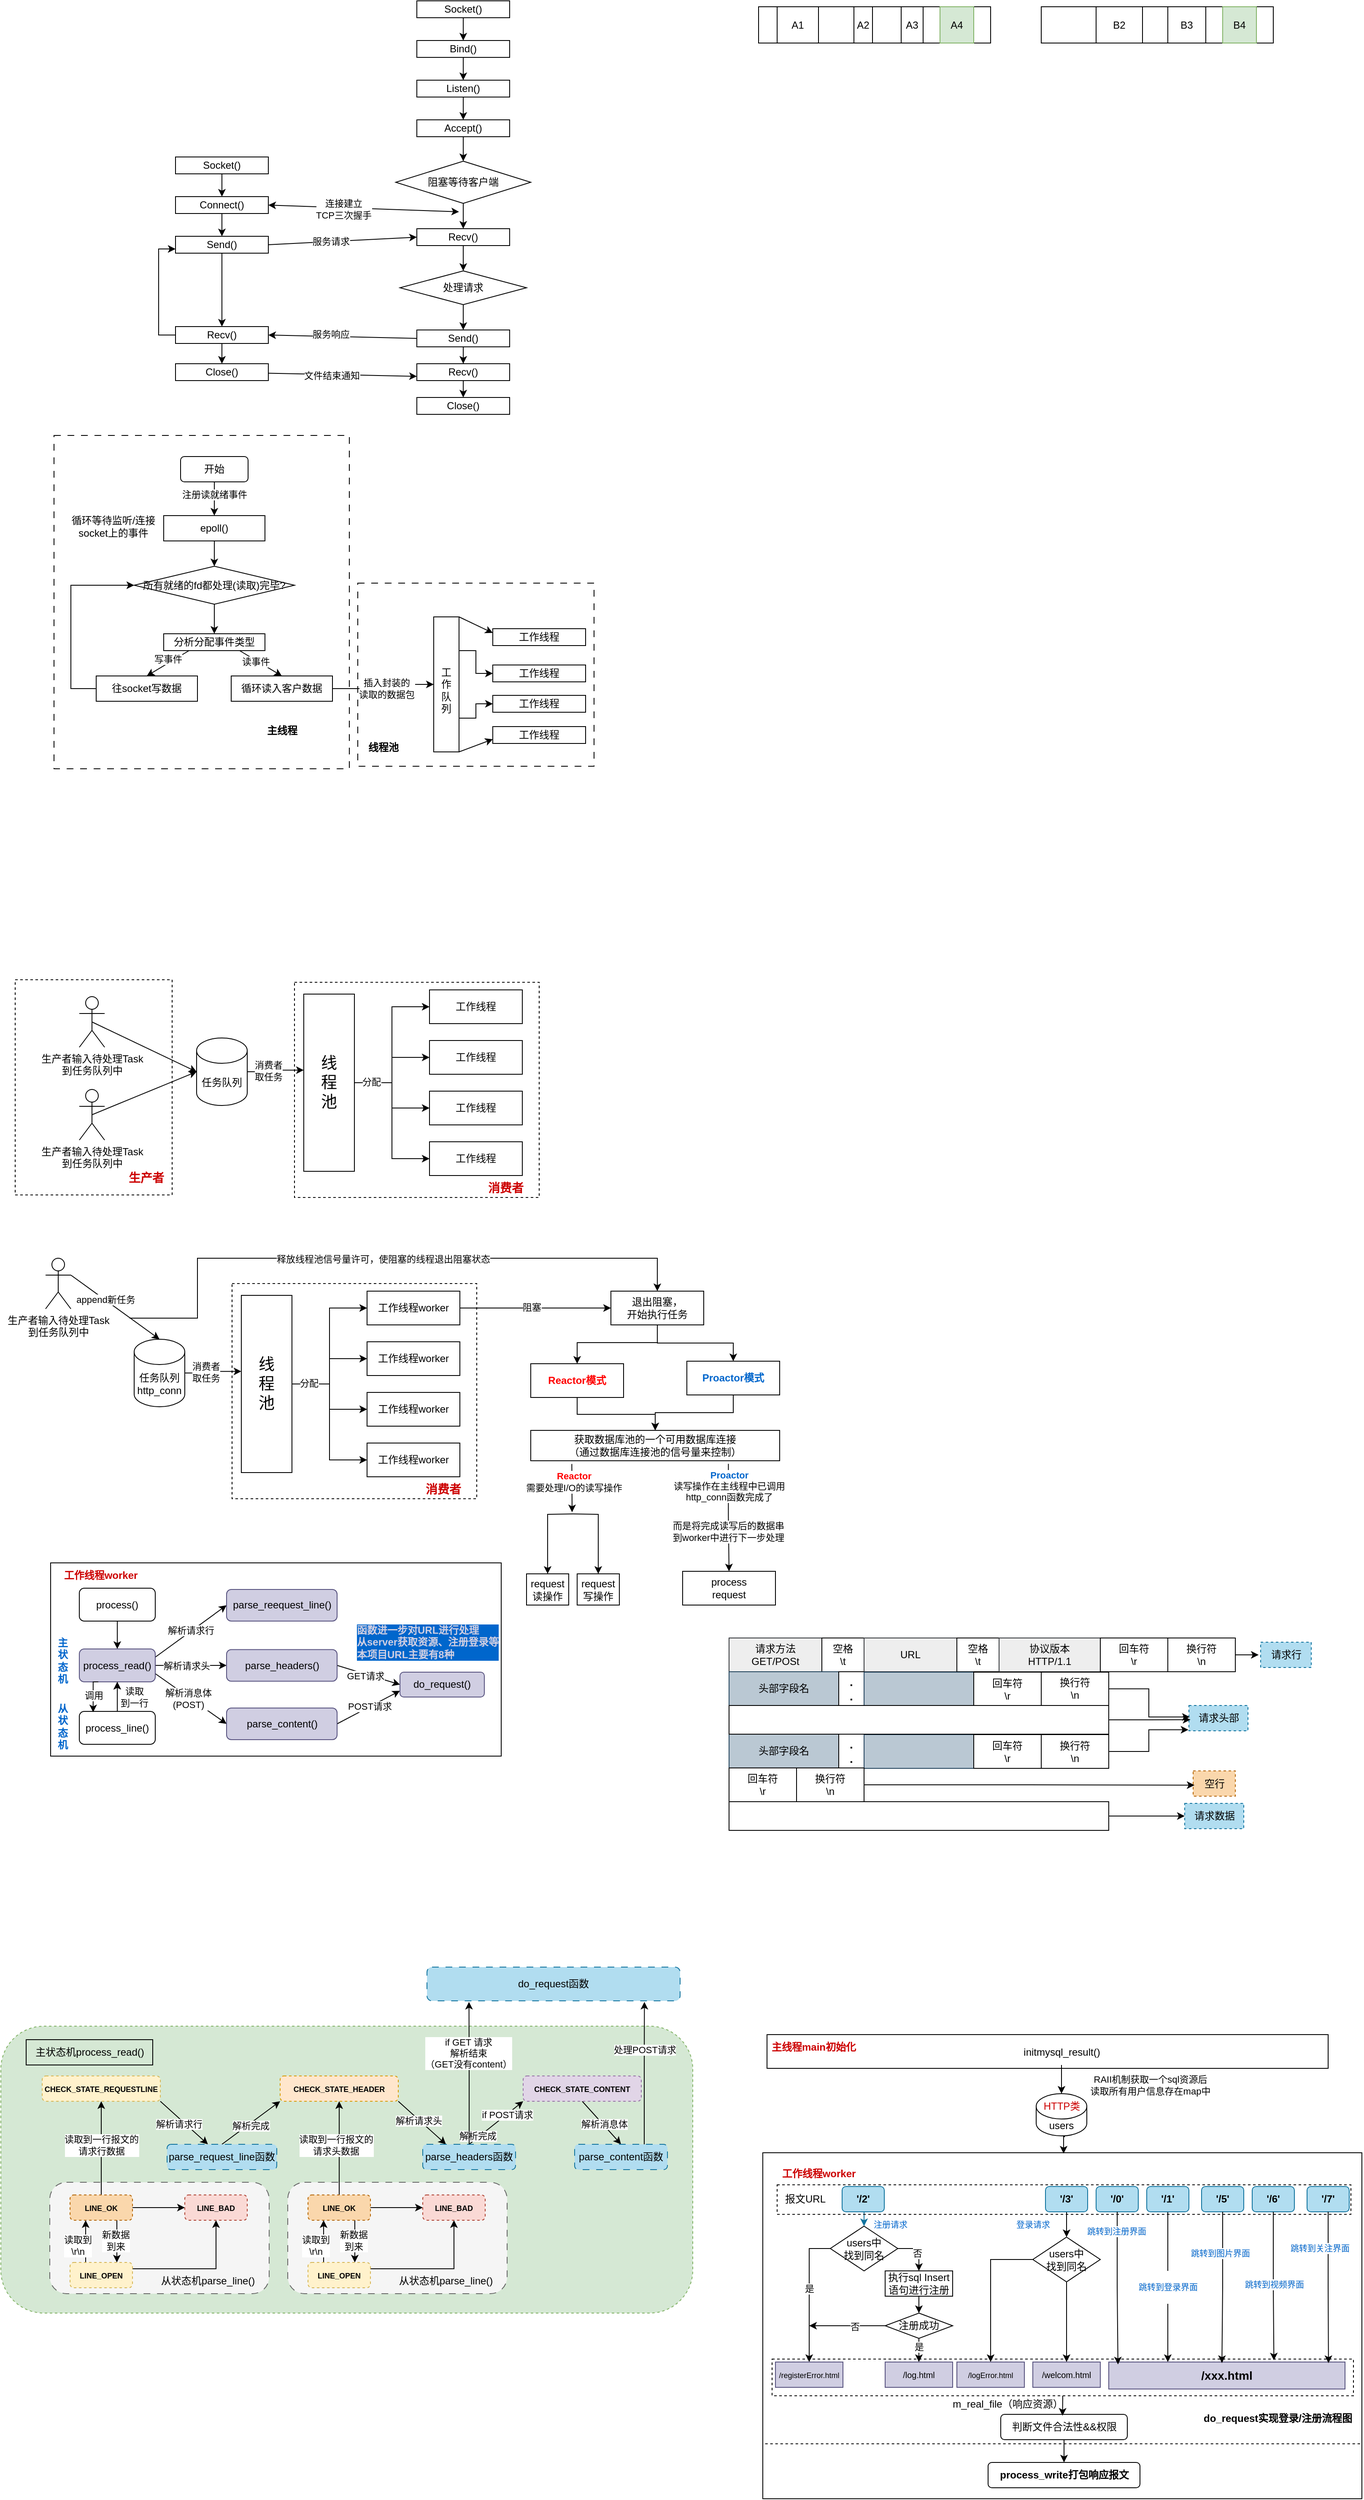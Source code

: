 <mxfile version="24.0.2" type="github">
  <diagram name="第 1 页" id="1_HqDCQ-dHmruRY8cEo1">
    <mxGraphModel dx="1042" dy="543" grid="1" gridSize="10" guides="1" tooltips="1" connect="1" arrows="1" fold="1" page="1" pageScale="1" pageWidth="827" pageHeight="1169" math="0" shadow="0">
      <root>
        <mxCell id="0" />
        <mxCell id="1" parent="0" />
        <mxCell id="-SEWYiFgOWvP7asbk5Ls-24" value="" style="rounded=0;whiteSpace=wrap;html=1;dashed=1;" parent="1" vertex="1">
          <mxGeometry x="355" y="1233" width="290" height="255" as="geometry" />
        </mxCell>
        <mxCell id="-SEWYiFgOWvP7asbk5Ls-22" value="" style="rounded=0;whiteSpace=wrap;html=1;dashed=1;" parent="1" vertex="1">
          <mxGeometry x="24" y="1230" width="186" height="255" as="geometry" />
        </mxCell>
        <mxCell id="m4xQPMhim5gjdKh0QAaY-30" value="" style="rounded=0;whiteSpace=wrap;html=1;dashed=1;dashPattern=8 8;" parent="1" vertex="1">
          <mxGeometry x="430" y="760" width="280" height="217" as="geometry" />
        </mxCell>
        <mxCell id="m4xQPMhim5gjdKh0QAaY-28" value="" style="rounded=0;whiteSpace=wrap;html=1;strokeColor=default;dashed=1;dashPattern=8 8;" parent="1" vertex="1">
          <mxGeometry x="70" y="585" width="350" height="395" as="geometry" />
        </mxCell>
        <mxCell id="DKz1Kuc2ZKXOYus95oos-3" value="" style="edgeStyle=orthogonalEdgeStyle;rounded=0;orthogonalLoop=1;jettySize=auto;html=1;" parent="1" source="DKz1Kuc2ZKXOYus95oos-1" target="DKz1Kuc2ZKXOYus95oos-2" edge="1">
          <mxGeometry relative="1" as="geometry" />
        </mxCell>
        <mxCell id="DKz1Kuc2ZKXOYus95oos-1" value="Socket()" style="rounded=0;whiteSpace=wrap;html=1;" parent="1" vertex="1">
          <mxGeometry x="500" y="70" width="110" height="20" as="geometry" />
        </mxCell>
        <mxCell id="DKz1Kuc2ZKXOYus95oos-5" value="" style="edgeStyle=orthogonalEdgeStyle;rounded=0;orthogonalLoop=1;jettySize=auto;html=1;" parent="1" source="DKz1Kuc2ZKXOYus95oos-2" target="DKz1Kuc2ZKXOYus95oos-4" edge="1">
          <mxGeometry relative="1" as="geometry" />
        </mxCell>
        <mxCell id="DKz1Kuc2ZKXOYus95oos-2" value="Bind()" style="rounded=0;whiteSpace=wrap;html=1;" parent="1" vertex="1">
          <mxGeometry x="500" y="117" width="110" height="20" as="geometry" />
        </mxCell>
        <mxCell id="DKz1Kuc2ZKXOYus95oos-7" value="" style="edgeStyle=orthogonalEdgeStyle;rounded=0;orthogonalLoop=1;jettySize=auto;html=1;" parent="1" source="DKz1Kuc2ZKXOYus95oos-4" target="DKz1Kuc2ZKXOYus95oos-6" edge="1">
          <mxGeometry relative="1" as="geometry" />
        </mxCell>
        <mxCell id="DKz1Kuc2ZKXOYus95oos-4" value="Listen()" style="rounded=0;whiteSpace=wrap;html=1;" parent="1" vertex="1">
          <mxGeometry x="500" y="164" width="110" height="20" as="geometry" />
        </mxCell>
        <mxCell id="DKz1Kuc2ZKXOYus95oos-9" value="" style="edgeStyle=orthogonalEdgeStyle;rounded=0;orthogonalLoop=1;jettySize=auto;html=1;" parent="1" source="DKz1Kuc2ZKXOYus95oos-6" target="DKz1Kuc2ZKXOYus95oos-8" edge="1">
          <mxGeometry relative="1" as="geometry" />
        </mxCell>
        <mxCell id="DKz1Kuc2ZKXOYus95oos-6" value="Accept()" style="rounded=0;whiteSpace=wrap;html=1;" parent="1" vertex="1">
          <mxGeometry x="500" y="211" width="110" height="20" as="geometry" />
        </mxCell>
        <mxCell id="DKz1Kuc2ZKXOYus95oos-11" value="" style="edgeStyle=orthogonalEdgeStyle;rounded=0;orthogonalLoop=1;jettySize=auto;html=1;" parent="1" source="DKz1Kuc2ZKXOYus95oos-8" target="DKz1Kuc2ZKXOYus95oos-10" edge="1">
          <mxGeometry relative="1" as="geometry" />
        </mxCell>
        <mxCell id="DKz1Kuc2ZKXOYus95oos-8" value="阻塞等待客户端" style="rhombus;whiteSpace=wrap;html=1;" parent="1" vertex="1">
          <mxGeometry x="475" y="260" width="160" height="50" as="geometry" />
        </mxCell>
        <mxCell id="DKz1Kuc2ZKXOYus95oos-17" value="" style="edgeStyle=orthogonalEdgeStyle;rounded=0;orthogonalLoop=1;jettySize=auto;html=1;" parent="1" source="DKz1Kuc2ZKXOYus95oos-10" target="DKz1Kuc2ZKXOYus95oos-16" edge="1">
          <mxGeometry relative="1" as="geometry" />
        </mxCell>
        <mxCell id="DKz1Kuc2ZKXOYus95oos-10" value="Recv()" style="whiteSpace=wrap;html=1;" parent="1" vertex="1">
          <mxGeometry x="500" y="340" width="110" height="20" as="geometry" />
        </mxCell>
        <mxCell id="DKz1Kuc2ZKXOYus95oos-22" style="edgeStyle=orthogonalEdgeStyle;rounded=0;orthogonalLoop=1;jettySize=auto;html=1;exitX=0.5;exitY=1;exitDx=0;exitDy=0;entryX=0.5;entryY=0;entryDx=0;entryDy=0;" parent="1" source="DKz1Kuc2ZKXOYus95oos-16" target="DKz1Kuc2ZKXOYus95oos-19" edge="1">
          <mxGeometry relative="1" as="geometry" />
        </mxCell>
        <mxCell id="DKz1Kuc2ZKXOYus95oos-16" value="处理请求" style="rhombus;whiteSpace=wrap;html=1;" parent="1" vertex="1">
          <mxGeometry x="480" y="390" width="150" height="40" as="geometry" />
        </mxCell>
        <mxCell id="DKz1Kuc2ZKXOYus95oos-18" value="" style="edgeStyle=orthogonalEdgeStyle;rounded=0;orthogonalLoop=1;jettySize=auto;html=1;" parent="1" source="DKz1Kuc2ZKXOYus95oos-19" target="DKz1Kuc2ZKXOYus95oos-20" edge="1">
          <mxGeometry relative="1" as="geometry" />
        </mxCell>
        <mxCell id="DKz1Kuc2ZKXOYus95oos-40" style="rounded=0;orthogonalLoop=1;jettySize=auto;html=1;exitX=0;exitY=0.5;exitDx=0;exitDy=0;entryX=1;entryY=0.5;entryDx=0;entryDy=0;" parent="1" source="DKz1Kuc2ZKXOYus95oos-19" target="DKz1Kuc2ZKXOYus95oos-30" edge="1">
          <mxGeometry relative="1" as="geometry" />
        </mxCell>
        <mxCell id="DKz1Kuc2ZKXOYus95oos-41" value="服务响应" style="edgeLabel;html=1;align=center;verticalAlign=middle;resizable=0;points=[];" parent="DKz1Kuc2ZKXOYus95oos-40" vertex="1" connectable="0">
          <mxGeometry x="0.157" y="-3" relative="1" as="geometry">
            <mxPoint as="offset" />
          </mxGeometry>
        </mxCell>
        <mxCell id="DKz1Kuc2ZKXOYus95oos-19" value="Send()" style="whiteSpace=wrap;html=1;" parent="1" vertex="1">
          <mxGeometry x="500" y="460" width="110" height="20" as="geometry" />
        </mxCell>
        <mxCell id="DKz1Kuc2ZKXOYus95oos-34" style="edgeStyle=orthogonalEdgeStyle;rounded=0;orthogonalLoop=1;jettySize=auto;html=1;exitX=0.5;exitY=1;exitDx=0;exitDy=0;entryX=0.5;entryY=0;entryDx=0;entryDy=0;" parent="1" source="DKz1Kuc2ZKXOYus95oos-20" target="DKz1Kuc2ZKXOYus95oos-33" edge="1">
          <mxGeometry relative="1" as="geometry" />
        </mxCell>
        <mxCell id="DKz1Kuc2ZKXOYus95oos-20" value="Recv()" style="whiteSpace=wrap;html=1;" parent="1" vertex="1">
          <mxGeometry x="500" y="500" width="110" height="20" as="geometry" />
        </mxCell>
        <mxCell id="DKz1Kuc2ZKXOYus95oos-23" value="" style="edgeStyle=orthogonalEdgeStyle;rounded=0;orthogonalLoop=1;jettySize=auto;html=1;" parent="1" source="DKz1Kuc2ZKXOYus95oos-24" target="DKz1Kuc2ZKXOYus95oos-26" edge="1">
          <mxGeometry relative="1" as="geometry" />
        </mxCell>
        <mxCell id="DKz1Kuc2ZKXOYus95oos-24" value="Socket()" style="rounded=0;whiteSpace=wrap;html=1;" parent="1" vertex="1">
          <mxGeometry x="214" y="255" width="110" height="20" as="geometry" />
        </mxCell>
        <mxCell id="DKz1Kuc2ZKXOYus95oos-25" value="" style="edgeStyle=orthogonalEdgeStyle;rounded=0;orthogonalLoop=1;jettySize=auto;html=1;" parent="1" source="DKz1Kuc2ZKXOYus95oos-26" target="DKz1Kuc2ZKXOYus95oos-28" edge="1">
          <mxGeometry relative="1" as="geometry" />
        </mxCell>
        <mxCell id="DKz1Kuc2ZKXOYus95oos-36" style="rounded=0;orthogonalLoop=1;jettySize=auto;html=1;exitX=1;exitY=0.5;exitDx=0;exitDy=0;startArrow=classic;startFill=1;" parent="1" source="DKz1Kuc2ZKXOYus95oos-26" edge="1">
          <mxGeometry relative="1" as="geometry">
            <mxPoint x="550" y="320" as="targetPoint" />
          </mxGeometry>
        </mxCell>
        <mxCell id="DKz1Kuc2ZKXOYus95oos-37" value="连接建立&lt;br&gt;TCP三次握手" style="edgeLabel;html=1;align=center;verticalAlign=middle;resizable=0;points=[];" parent="DKz1Kuc2ZKXOYus95oos-36" vertex="1" connectable="0">
          <mxGeometry x="-0.216" y="-2" relative="1" as="geometry">
            <mxPoint as="offset" />
          </mxGeometry>
        </mxCell>
        <mxCell id="DKz1Kuc2ZKXOYus95oos-26" value="Connect()" style="rounded=0;whiteSpace=wrap;html=1;" parent="1" vertex="1">
          <mxGeometry x="214" y="302" width="110" height="20" as="geometry" />
        </mxCell>
        <mxCell id="DKz1Kuc2ZKXOYus95oos-27" value="" style="edgeStyle=orthogonalEdgeStyle;rounded=0;orthogonalLoop=1;jettySize=auto;html=1;" parent="1" source="DKz1Kuc2ZKXOYus95oos-28" target="DKz1Kuc2ZKXOYus95oos-30" edge="1">
          <mxGeometry relative="1" as="geometry" />
        </mxCell>
        <mxCell id="DKz1Kuc2ZKXOYus95oos-38" style="rounded=0;orthogonalLoop=1;jettySize=auto;html=1;exitX=1;exitY=0.5;exitDx=0;exitDy=0;entryX=0;entryY=0.5;entryDx=0;entryDy=0;" parent="1" source="DKz1Kuc2ZKXOYus95oos-28" target="DKz1Kuc2ZKXOYus95oos-10" edge="1">
          <mxGeometry relative="1" as="geometry" />
        </mxCell>
        <mxCell id="DKz1Kuc2ZKXOYus95oos-39" value="服务请求" style="edgeLabel;html=1;align=center;verticalAlign=middle;resizable=0;points=[];" parent="DKz1Kuc2ZKXOYus95oos-38" vertex="1" connectable="0">
          <mxGeometry x="-0.165" relative="1" as="geometry">
            <mxPoint as="offset" />
          </mxGeometry>
        </mxCell>
        <mxCell id="DKz1Kuc2ZKXOYus95oos-28" value="Send()" style="rounded=0;whiteSpace=wrap;html=1;" parent="1" vertex="1">
          <mxGeometry x="214" y="349" width="110" height="20" as="geometry" />
        </mxCell>
        <mxCell id="DKz1Kuc2ZKXOYus95oos-29" value="" style="edgeStyle=orthogonalEdgeStyle;rounded=0;orthogonalLoop=1;jettySize=auto;html=1;entryX=0.5;entryY=0;entryDx=0;entryDy=0;" parent="1" source="DKz1Kuc2ZKXOYus95oos-30" target="DKz1Kuc2ZKXOYus95oos-31" edge="1">
          <mxGeometry relative="1" as="geometry">
            <mxPoint x="269" y="505" as="targetPoint" />
          </mxGeometry>
        </mxCell>
        <mxCell id="DKz1Kuc2ZKXOYus95oos-35" style="edgeStyle=orthogonalEdgeStyle;rounded=0;orthogonalLoop=1;jettySize=auto;html=1;exitX=0;exitY=0.5;exitDx=0;exitDy=0;entryX=0;entryY=0.75;entryDx=0;entryDy=0;" parent="1" source="DKz1Kuc2ZKXOYus95oos-30" target="DKz1Kuc2ZKXOYus95oos-28" edge="1">
          <mxGeometry relative="1" as="geometry" />
        </mxCell>
        <mxCell id="DKz1Kuc2ZKXOYus95oos-30" value="Recv()" style="rounded=0;whiteSpace=wrap;html=1;" parent="1" vertex="1">
          <mxGeometry x="214" y="456" width="110" height="20" as="geometry" />
        </mxCell>
        <mxCell id="DKz1Kuc2ZKXOYus95oos-42" style="rounded=0;orthogonalLoop=1;jettySize=auto;html=1;entryX=0;entryY=0.75;entryDx=0;entryDy=0;" parent="1" source="DKz1Kuc2ZKXOYus95oos-31" target="DKz1Kuc2ZKXOYus95oos-20" edge="1">
          <mxGeometry relative="1" as="geometry" />
        </mxCell>
        <mxCell id="DKz1Kuc2ZKXOYus95oos-43" value="文件结束通知" style="edgeLabel;html=1;align=center;verticalAlign=middle;resizable=0;points=[];" parent="DKz1Kuc2ZKXOYus95oos-42" vertex="1" connectable="0">
          <mxGeometry x="-0.156" y="-1" relative="1" as="geometry">
            <mxPoint as="offset" />
          </mxGeometry>
        </mxCell>
        <mxCell id="DKz1Kuc2ZKXOYus95oos-31" value="Close()" style="rounded=0;whiteSpace=wrap;html=1;" parent="1" vertex="1">
          <mxGeometry x="214" y="500" width="110" height="20" as="geometry" />
        </mxCell>
        <mxCell id="DKz1Kuc2ZKXOYus95oos-33" value="Close()" style="rounded=0;whiteSpace=wrap;html=1;" parent="1" vertex="1">
          <mxGeometry x="500" y="540" width="110" height="20" as="geometry" />
        </mxCell>
        <mxCell id="m4xQPMhim5gjdKh0QAaY-1" value="" style="edgeStyle=orthogonalEdgeStyle;rounded=0;orthogonalLoop=1;jettySize=auto;html=1;" parent="1" source="DKz1Kuc2ZKXOYus95oos-44" target="DKz1Kuc2ZKXOYus95oos-45" edge="1">
          <mxGeometry relative="1" as="geometry" />
        </mxCell>
        <mxCell id="m4xQPMhim5gjdKh0QAaY-2" value="注册读就绪事件" style="edgeLabel;html=1;align=center;verticalAlign=middle;resizable=0;points=[];" parent="m4xQPMhim5gjdKh0QAaY-1" vertex="1" connectable="0">
          <mxGeometry x="-0.24" relative="1" as="geometry">
            <mxPoint as="offset" />
          </mxGeometry>
        </mxCell>
        <mxCell id="DKz1Kuc2ZKXOYus95oos-44" value="开始" style="rounded=1;whiteSpace=wrap;html=1;" parent="1" vertex="1">
          <mxGeometry x="220" y="610" width="80" height="30" as="geometry" />
        </mxCell>
        <mxCell id="m4xQPMhim5gjdKh0QAaY-5" value="" style="edgeStyle=orthogonalEdgeStyle;rounded=0;orthogonalLoop=1;jettySize=auto;html=1;" parent="1" source="DKz1Kuc2ZKXOYus95oos-45" target="m4xQPMhim5gjdKh0QAaY-4" edge="1">
          <mxGeometry relative="1" as="geometry" />
        </mxCell>
        <mxCell id="DKz1Kuc2ZKXOYus95oos-45" value="epoll()" style="rounded=0;whiteSpace=wrap;html=1;" parent="1" vertex="1">
          <mxGeometry x="200" y="680" width="120" height="30" as="geometry" />
        </mxCell>
        <mxCell id="m4xQPMhim5gjdKh0QAaY-3" value="循环等待监听/连接&lt;br&gt;socket上的事件" style="text;html=1;align=center;verticalAlign=middle;resizable=0;points=[];autosize=1;strokeColor=none;fillColor=none;" parent="1" vertex="1">
          <mxGeometry x="80" y="673" width="120" height="40" as="geometry" />
        </mxCell>
        <mxCell id="m4xQPMhim5gjdKh0QAaY-7" value="" style="edgeStyle=orthogonalEdgeStyle;rounded=0;orthogonalLoop=1;jettySize=auto;html=1;" parent="1" source="m4xQPMhim5gjdKh0QAaY-4" target="m4xQPMhim5gjdKh0QAaY-6" edge="1">
          <mxGeometry relative="1" as="geometry" />
        </mxCell>
        <mxCell id="m4xQPMhim5gjdKh0QAaY-4" value="所有就绪的fd都处理(读取)完毕?" style="rhombus;whiteSpace=wrap;html=1;rounded=0;" parent="1" vertex="1">
          <mxGeometry x="165" y="740" width="190" height="45" as="geometry" />
        </mxCell>
        <mxCell id="m4xQPMhim5gjdKh0QAaY-11" style="rounded=0;orthogonalLoop=1;jettySize=auto;html=1;exitX=0.25;exitY=1;exitDx=0;exitDy=0;entryX=0.5;entryY=0;entryDx=0;entryDy=0;" parent="1" source="m4xQPMhim5gjdKh0QAaY-6" target="m4xQPMhim5gjdKh0QAaY-8" edge="1">
          <mxGeometry relative="1" as="geometry" />
        </mxCell>
        <mxCell id="m4xQPMhim5gjdKh0QAaY-13" value="写事件" style="edgeLabel;html=1;align=center;verticalAlign=middle;resizable=0;points=[];" parent="m4xQPMhim5gjdKh0QAaY-11" vertex="1" connectable="0">
          <mxGeometry x="-0.132" y="-4" relative="1" as="geometry">
            <mxPoint x="-1" as="offset" />
          </mxGeometry>
        </mxCell>
        <mxCell id="m4xQPMhim5gjdKh0QAaY-12" style="rounded=0;orthogonalLoop=1;jettySize=auto;html=1;exitX=0.75;exitY=1;exitDx=0;exitDy=0;entryX=0.5;entryY=0;entryDx=0;entryDy=0;" parent="1" source="m4xQPMhim5gjdKh0QAaY-6" target="m4xQPMhim5gjdKh0QAaY-9" edge="1">
          <mxGeometry relative="1" as="geometry" />
        </mxCell>
        <mxCell id="m4xQPMhim5gjdKh0QAaY-14" value="读事件" style="edgeLabel;html=1;align=center;verticalAlign=middle;resizable=0;points=[];" parent="m4xQPMhim5gjdKh0QAaY-12" vertex="1" connectable="0">
          <mxGeometry x="-0.226" y="-1" relative="1" as="geometry">
            <mxPoint as="offset" />
          </mxGeometry>
        </mxCell>
        <mxCell id="m4xQPMhim5gjdKh0QAaY-6" value="分析分配事件类型" style="whiteSpace=wrap;html=1;rounded=0;" parent="1" vertex="1">
          <mxGeometry x="200" y="820" width="120" height="20" as="geometry" />
        </mxCell>
        <mxCell id="m4xQPMhim5gjdKh0QAaY-10" style="edgeStyle=orthogonalEdgeStyle;rounded=0;orthogonalLoop=1;jettySize=auto;html=1;entryX=0;entryY=0.5;entryDx=0;entryDy=0;" parent="1" source="m4xQPMhim5gjdKh0QAaY-8" target="m4xQPMhim5gjdKh0QAaY-4" edge="1">
          <mxGeometry relative="1" as="geometry">
            <Array as="points">
              <mxPoint x="90" y="885" />
              <mxPoint x="90" y="763" />
            </Array>
          </mxGeometry>
        </mxCell>
        <mxCell id="m4xQPMhim5gjdKh0QAaY-8" value="往socket写数据" style="rounded=0;whiteSpace=wrap;html=1;" parent="1" vertex="1">
          <mxGeometry x="120" y="870" width="120" height="30" as="geometry" />
        </mxCell>
        <mxCell id="m4xQPMhim5gjdKh0QAaY-16" value="" style="edgeStyle=orthogonalEdgeStyle;rounded=0;orthogonalLoop=1;jettySize=auto;html=1;" parent="1" source="m4xQPMhim5gjdKh0QAaY-9" target="m4xQPMhim5gjdKh0QAaY-15" edge="1">
          <mxGeometry relative="1" as="geometry" />
        </mxCell>
        <mxCell id="m4xQPMhim5gjdKh0QAaY-17" value="插入封装的&lt;br&gt;读取的数据包" style="edgeLabel;html=1;align=center;verticalAlign=middle;resizable=0;points=[];" parent="m4xQPMhim5gjdKh0QAaY-16" vertex="1" connectable="0">
          <mxGeometry x="-0.222" y="1" relative="1" as="geometry">
            <mxPoint x="15" y="1" as="offset" />
          </mxGeometry>
        </mxCell>
        <mxCell id="m4xQPMhim5gjdKh0QAaY-9" value="循环读入客户数据" style="rounded=0;whiteSpace=wrap;html=1;" parent="1" vertex="1">
          <mxGeometry x="280" y="870" width="120" height="30" as="geometry" />
        </mxCell>
        <mxCell id="m4xQPMhim5gjdKh0QAaY-20" style="edgeStyle=orthogonalEdgeStyle;rounded=0;orthogonalLoop=1;jettySize=auto;html=1;exitX=1;exitY=0.25;exitDx=0;exitDy=0;entryX=0;entryY=0.5;entryDx=0;entryDy=0;" parent="1" source="m4xQPMhim5gjdKh0QAaY-15" target="m4xQPMhim5gjdKh0QAaY-18" edge="1">
          <mxGeometry relative="1" as="geometry" />
        </mxCell>
        <mxCell id="m4xQPMhim5gjdKh0QAaY-21" style="edgeStyle=orthogonalEdgeStyle;rounded=0;orthogonalLoop=1;jettySize=auto;html=1;exitX=1;exitY=0.75;exitDx=0;exitDy=0;entryX=0;entryY=0.5;entryDx=0;entryDy=0;" parent="1" source="m4xQPMhim5gjdKh0QAaY-15" target="m4xQPMhim5gjdKh0QAaY-19" edge="1">
          <mxGeometry relative="1" as="geometry" />
        </mxCell>
        <mxCell id="m4xQPMhim5gjdKh0QAaY-26" style="rounded=0;orthogonalLoop=1;jettySize=auto;html=1;exitX=1;exitY=1;exitDx=0;exitDy=0;entryX=0;entryY=0.75;entryDx=0;entryDy=0;" parent="1" source="m4xQPMhim5gjdKh0QAaY-15" target="m4xQPMhim5gjdKh0QAaY-24" edge="1">
          <mxGeometry relative="1" as="geometry" />
        </mxCell>
        <mxCell id="m4xQPMhim5gjdKh0QAaY-27" style="rounded=0;orthogonalLoop=1;jettySize=auto;html=1;exitX=1;exitY=0;exitDx=0;exitDy=0;entryX=0;entryY=0.25;entryDx=0;entryDy=0;" parent="1" source="m4xQPMhim5gjdKh0QAaY-15" target="m4xQPMhim5gjdKh0QAaY-23" edge="1">
          <mxGeometry relative="1" as="geometry" />
        </mxCell>
        <mxCell id="m4xQPMhim5gjdKh0QAaY-15" value="&lt;br&gt;工&lt;br&gt;作&lt;br&gt;队&lt;br&gt;列&lt;br&gt;" style="rounded=0;whiteSpace=wrap;html=1;" parent="1" vertex="1">
          <mxGeometry x="520" y="800" width="30" height="160" as="geometry" />
        </mxCell>
        <mxCell id="m4xQPMhim5gjdKh0QAaY-18" value="工作线程" style="whiteSpace=wrap;html=1;" parent="1" vertex="1">
          <mxGeometry x="590" y="857" width="110" height="20" as="geometry" />
        </mxCell>
        <mxCell id="m4xQPMhim5gjdKh0QAaY-19" value="工作线程" style="rounded=0;whiteSpace=wrap;html=1;" parent="1" vertex="1">
          <mxGeometry x="590" y="893" width="110" height="20" as="geometry" />
        </mxCell>
        <mxCell id="m4xQPMhim5gjdKh0QAaY-23" value="工作线程" style="whiteSpace=wrap;html=1;" parent="1" vertex="1">
          <mxGeometry x="590" y="814" width="110" height="20" as="geometry" />
        </mxCell>
        <mxCell id="m4xQPMhim5gjdKh0QAaY-24" value="工作线程" style="rounded=0;whiteSpace=wrap;html=1;" parent="1" vertex="1">
          <mxGeometry x="590" y="930" width="110" height="20" as="geometry" />
        </mxCell>
        <mxCell id="m4xQPMhim5gjdKh0QAaY-29" value="&lt;b&gt;主线程&lt;/b&gt;" style="text;html=1;align=center;verticalAlign=middle;resizable=0;points=[];autosize=1;strokeColor=none;fillColor=none;" parent="1" vertex="1">
          <mxGeometry x="310" y="920" width="60" height="30" as="geometry" />
        </mxCell>
        <mxCell id="m4xQPMhim5gjdKh0QAaY-31" value="&lt;b&gt;线程池&lt;/b&gt;" style="text;html=1;align=center;verticalAlign=middle;resizable=0;points=[];autosize=1;strokeColor=none;fillColor=none;" parent="1" vertex="1">
          <mxGeometry x="430" y="940" width="60" height="30" as="geometry" />
        </mxCell>
        <mxCell id="-SEWYiFgOWvP7asbk5Ls-1" value="任务队列" style="shape=cylinder3;whiteSpace=wrap;html=1;boundedLbl=1;backgroundOutline=1;size=15;" parent="1" vertex="1">
          <mxGeometry x="239" y="1299" width="60" height="80" as="geometry" />
        </mxCell>
        <mxCell id="-SEWYiFgOWvP7asbk5Ls-2" value="生产者输入待处理Task&lt;br&gt;到任务队列中" style="shape=umlActor;verticalLabelPosition=bottom;verticalAlign=top;html=1;outlineConnect=0;" parent="1" vertex="1">
          <mxGeometry x="100" y="1250" width="30" height="60" as="geometry" />
        </mxCell>
        <mxCell id="-SEWYiFgOWvP7asbk5Ls-5" value="生产者输入待处理Task&lt;br&gt;到任务队列中" style="shape=umlActor;verticalLabelPosition=bottom;verticalAlign=top;html=1;outlineConnect=0;" parent="1" vertex="1">
          <mxGeometry x="100" y="1360" width="30" height="60" as="geometry" />
        </mxCell>
        <mxCell id="-SEWYiFgOWvP7asbk5Ls-8" style="rounded=0;orthogonalLoop=1;jettySize=auto;html=1;exitX=0.5;exitY=0.5;exitDx=0;exitDy=0;exitPerimeter=0;entryX=0;entryY=0.5;entryDx=0;entryDy=0;entryPerimeter=0;" parent="1" source="-SEWYiFgOWvP7asbk5Ls-2" target="-SEWYiFgOWvP7asbk5Ls-1" edge="1">
          <mxGeometry relative="1" as="geometry" />
        </mxCell>
        <mxCell id="-SEWYiFgOWvP7asbk5Ls-9" style="rounded=0;orthogonalLoop=1;jettySize=auto;html=1;exitX=0.5;exitY=0.5;exitDx=0;exitDy=0;exitPerimeter=0;entryX=0;entryY=0.5;entryDx=0;entryDy=0;entryPerimeter=0;" parent="1" source="-SEWYiFgOWvP7asbk5Ls-5" target="-SEWYiFgOWvP7asbk5Ls-1" edge="1">
          <mxGeometry relative="1" as="geometry" />
        </mxCell>
        <mxCell id="-SEWYiFgOWvP7asbk5Ls-17" style="edgeStyle=orthogonalEdgeStyle;rounded=0;orthogonalLoop=1;jettySize=auto;html=1;exitX=1;exitY=0.5;exitDx=0;exitDy=0;entryX=0;entryY=0.5;entryDx=0;entryDy=0;" parent="1" source="-SEWYiFgOWvP7asbk5Ls-10" target="-SEWYiFgOWvP7asbk5Ls-11" edge="1">
          <mxGeometry relative="1" as="geometry" />
        </mxCell>
        <mxCell id="-SEWYiFgOWvP7asbk5Ls-18" style="edgeStyle=orthogonalEdgeStyle;rounded=0;orthogonalLoop=1;jettySize=auto;html=1;exitX=1;exitY=0.5;exitDx=0;exitDy=0;entryX=0;entryY=0.5;entryDx=0;entryDy=0;" parent="1" source="-SEWYiFgOWvP7asbk5Ls-10" target="-SEWYiFgOWvP7asbk5Ls-12" edge="1">
          <mxGeometry relative="1" as="geometry" />
        </mxCell>
        <mxCell id="-SEWYiFgOWvP7asbk5Ls-19" style="edgeStyle=orthogonalEdgeStyle;rounded=0;orthogonalLoop=1;jettySize=auto;html=1;exitX=1;exitY=0.5;exitDx=0;exitDy=0;entryX=0;entryY=0.5;entryDx=0;entryDy=0;" parent="1" source="-SEWYiFgOWvP7asbk5Ls-10" target="-SEWYiFgOWvP7asbk5Ls-13" edge="1">
          <mxGeometry relative="1" as="geometry" />
        </mxCell>
        <mxCell id="-SEWYiFgOWvP7asbk5Ls-20" style="edgeStyle=orthogonalEdgeStyle;rounded=0;orthogonalLoop=1;jettySize=auto;html=1;exitX=1;exitY=0.5;exitDx=0;exitDy=0;entryX=0;entryY=0.5;entryDx=0;entryDy=0;" parent="1" source="-SEWYiFgOWvP7asbk5Ls-10" target="-SEWYiFgOWvP7asbk5Ls-14" edge="1">
          <mxGeometry relative="1" as="geometry" />
        </mxCell>
        <mxCell id="-SEWYiFgOWvP7asbk5Ls-21" value="分配" style="edgeLabel;html=1;align=center;verticalAlign=middle;resizable=0;points=[];" parent="-SEWYiFgOWvP7asbk5Ls-20" vertex="1" connectable="0">
          <mxGeometry x="-0.779" y="1" relative="1" as="geometry">
            <mxPoint as="offset" />
          </mxGeometry>
        </mxCell>
        <mxCell id="-SEWYiFgOWvP7asbk5Ls-10" value="&lt;font style=&quot;font-size: 19px;&quot;&gt;线&lt;br&gt;程&lt;br&gt;池&lt;/font&gt;" style="rounded=0;whiteSpace=wrap;html=1;" parent="1" vertex="1">
          <mxGeometry x="366" y="1247" width="60" height="210" as="geometry" />
        </mxCell>
        <mxCell id="-SEWYiFgOWvP7asbk5Ls-11" value="工作线程" style="rounded=0;whiteSpace=wrap;html=1;" parent="1" vertex="1">
          <mxGeometry x="515" y="1242" width="110" height="40" as="geometry" />
        </mxCell>
        <mxCell id="-SEWYiFgOWvP7asbk5Ls-12" value="工作线程" style="rounded=0;whiteSpace=wrap;html=1;" parent="1" vertex="1">
          <mxGeometry x="515" y="1302" width="110" height="40" as="geometry" />
        </mxCell>
        <mxCell id="-SEWYiFgOWvP7asbk5Ls-13" value="工作线程" style="rounded=0;whiteSpace=wrap;html=1;" parent="1" vertex="1">
          <mxGeometry x="515" y="1362" width="110" height="40" as="geometry" />
        </mxCell>
        <mxCell id="-SEWYiFgOWvP7asbk5Ls-14" value="工作线程" style="rounded=0;whiteSpace=wrap;html=1;" parent="1" vertex="1">
          <mxGeometry x="515" y="1422" width="110" height="40" as="geometry" />
        </mxCell>
        <mxCell id="-SEWYiFgOWvP7asbk5Ls-15" style="edgeStyle=orthogonalEdgeStyle;rounded=0;orthogonalLoop=1;jettySize=auto;html=1;exitX=1;exitY=0.5;exitDx=0;exitDy=0;exitPerimeter=0;entryX=0;entryY=0.429;entryDx=0;entryDy=0;entryPerimeter=0;" parent="1" source="-SEWYiFgOWvP7asbk5Ls-1" target="-SEWYiFgOWvP7asbk5Ls-10" edge="1">
          <mxGeometry relative="1" as="geometry" />
        </mxCell>
        <mxCell id="-SEWYiFgOWvP7asbk5Ls-16" value="消费者&lt;br&gt;取任务" style="edgeLabel;html=1;align=center;verticalAlign=middle;resizable=0;points=[];" parent="-SEWYiFgOWvP7asbk5Ls-15" vertex="1" connectable="0">
          <mxGeometry x="-0.108" y="1" relative="1" as="geometry">
            <mxPoint x="-6" as="offset" />
          </mxGeometry>
        </mxCell>
        <mxCell id="-SEWYiFgOWvP7asbk5Ls-23" value="&lt;font color=&quot;#cc0000&quot; style=&quot;font-size: 14px;&quot;&gt;&lt;b&gt;生产者&lt;/b&gt;&lt;/font&gt;" style="text;html=1;align=center;verticalAlign=middle;resizable=0;points=[];autosize=1;strokeColor=none;fillColor=none;" parent="1" vertex="1">
          <mxGeometry x="144" y="1450" width="70" height="30" as="geometry" />
        </mxCell>
        <mxCell id="-SEWYiFgOWvP7asbk5Ls-25" value="&lt;font color=&quot;#cc0000&quot; style=&quot;font-size: 14px;&quot;&gt;&lt;b&gt;消费者&lt;/b&gt;&lt;/font&gt;" style="text;html=1;align=center;verticalAlign=middle;resizable=0;points=[];autosize=1;strokeColor=none;fillColor=none;" parent="1" vertex="1">
          <mxGeometry x="570" y="1462" width="70" height="30" as="geometry" />
        </mxCell>
        <mxCell id="jEIaa_g_1_Zy7GzbISjY-1" value="" style="rounded=0;whiteSpace=wrap;html=1;dashed=1;" parent="1" vertex="1">
          <mxGeometry x="281" y="1590" width="290" height="255" as="geometry" />
        </mxCell>
        <mxCell id="jEIaa_g_1_Zy7GzbISjY-2" value="任务队列&lt;div&gt;http_conn&lt;/div&gt;" style="shape=cylinder3;whiteSpace=wrap;html=1;boundedLbl=1;backgroundOutline=1;size=15;" parent="1" vertex="1">
          <mxGeometry x="165" y="1656" width="60" height="80" as="geometry" />
        </mxCell>
        <mxCell id="jEIaa_g_1_Zy7GzbISjY-3" style="edgeStyle=orthogonalEdgeStyle;rounded=0;orthogonalLoop=1;jettySize=auto;html=1;exitX=1;exitY=0.5;exitDx=0;exitDy=0;entryX=0;entryY=0.5;entryDx=0;entryDy=0;" parent="1" source="jEIaa_g_1_Zy7GzbISjY-8" target="jEIaa_g_1_Zy7GzbISjY-9" edge="1">
          <mxGeometry relative="1" as="geometry" />
        </mxCell>
        <mxCell id="jEIaa_g_1_Zy7GzbISjY-4" style="edgeStyle=orthogonalEdgeStyle;rounded=0;orthogonalLoop=1;jettySize=auto;html=1;exitX=1;exitY=0.5;exitDx=0;exitDy=0;entryX=0;entryY=0.5;entryDx=0;entryDy=0;" parent="1" source="jEIaa_g_1_Zy7GzbISjY-8" target="jEIaa_g_1_Zy7GzbISjY-10" edge="1">
          <mxGeometry relative="1" as="geometry" />
        </mxCell>
        <mxCell id="jEIaa_g_1_Zy7GzbISjY-5" style="edgeStyle=orthogonalEdgeStyle;rounded=0;orthogonalLoop=1;jettySize=auto;html=1;exitX=1;exitY=0.5;exitDx=0;exitDy=0;entryX=0;entryY=0.5;entryDx=0;entryDy=0;" parent="1" source="jEIaa_g_1_Zy7GzbISjY-8" target="jEIaa_g_1_Zy7GzbISjY-11" edge="1">
          <mxGeometry relative="1" as="geometry" />
        </mxCell>
        <mxCell id="jEIaa_g_1_Zy7GzbISjY-6" style="edgeStyle=orthogonalEdgeStyle;rounded=0;orthogonalLoop=1;jettySize=auto;html=1;exitX=1;exitY=0.5;exitDx=0;exitDy=0;entryX=0;entryY=0.5;entryDx=0;entryDy=0;" parent="1" source="jEIaa_g_1_Zy7GzbISjY-8" target="jEIaa_g_1_Zy7GzbISjY-12" edge="1">
          <mxGeometry relative="1" as="geometry" />
        </mxCell>
        <mxCell id="jEIaa_g_1_Zy7GzbISjY-7" value="分配" style="edgeLabel;html=1;align=center;verticalAlign=middle;resizable=0;points=[];" parent="jEIaa_g_1_Zy7GzbISjY-6" vertex="1" connectable="0">
          <mxGeometry x="-0.779" y="1" relative="1" as="geometry">
            <mxPoint as="offset" />
          </mxGeometry>
        </mxCell>
        <mxCell id="jEIaa_g_1_Zy7GzbISjY-8" value="&lt;font style=&quot;font-size: 19px;&quot;&gt;线&lt;br&gt;程&lt;br&gt;池&lt;/font&gt;" style="rounded=0;whiteSpace=wrap;html=1;" parent="1" vertex="1">
          <mxGeometry x="292" y="1604" width="60" height="210" as="geometry" />
        </mxCell>
        <mxCell id="jEIaa_g_1_Zy7GzbISjY-17" value="" style="edgeStyle=orthogonalEdgeStyle;rounded=0;orthogonalLoop=1;jettySize=auto;html=1;" parent="1" source="jEIaa_g_1_Zy7GzbISjY-9" target="jEIaa_g_1_Zy7GzbISjY-16" edge="1">
          <mxGeometry relative="1" as="geometry" />
        </mxCell>
        <mxCell id="jEIaa_g_1_Zy7GzbISjY-27" value="阻塞" style="edgeLabel;html=1;align=center;verticalAlign=middle;resizable=0;points=[];" parent="jEIaa_g_1_Zy7GzbISjY-17" vertex="1" connectable="0">
          <mxGeometry x="-0.055" y="1" relative="1" as="geometry">
            <mxPoint as="offset" />
          </mxGeometry>
        </mxCell>
        <mxCell id="jEIaa_g_1_Zy7GzbISjY-9" value="工作线程worker" style="rounded=0;whiteSpace=wrap;html=1;" parent="1" vertex="1">
          <mxGeometry x="441" y="1599" width="110" height="40" as="geometry" />
        </mxCell>
        <mxCell id="jEIaa_g_1_Zy7GzbISjY-10" value="工作线程worker" style="rounded=0;whiteSpace=wrap;html=1;" parent="1" vertex="1">
          <mxGeometry x="441" y="1659" width="110" height="40" as="geometry" />
        </mxCell>
        <mxCell id="jEIaa_g_1_Zy7GzbISjY-11" value="工作线程worker" style="rounded=0;whiteSpace=wrap;html=1;" parent="1" vertex="1">
          <mxGeometry x="441" y="1719" width="110" height="40" as="geometry" />
        </mxCell>
        <mxCell id="jEIaa_g_1_Zy7GzbISjY-12" value="工作线程worker" style="rounded=0;whiteSpace=wrap;html=1;" parent="1" vertex="1">
          <mxGeometry x="441" y="1779" width="110" height="40" as="geometry" />
        </mxCell>
        <mxCell id="jEIaa_g_1_Zy7GzbISjY-13" style="edgeStyle=orthogonalEdgeStyle;rounded=0;orthogonalLoop=1;jettySize=auto;html=1;exitX=1;exitY=0.5;exitDx=0;exitDy=0;exitPerimeter=0;entryX=0;entryY=0.429;entryDx=0;entryDy=0;entryPerimeter=0;" parent="1" source="jEIaa_g_1_Zy7GzbISjY-2" target="jEIaa_g_1_Zy7GzbISjY-8" edge="1">
          <mxGeometry relative="1" as="geometry" />
        </mxCell>
        <mxCell id="jEIaa_g_1_Zy7GzbISjY-14" value="消费者&lt;br&gt;取任务" style="edgeLabel;html=1;align=center;verticalAlign=middle;resizable=0;points=[];" parent="jEIaa_g_1_Zy7GzbISjY-13" vertex="1" connectable="0">
          <mxGeometry x="-0.108" y="1" relative="1" as="geometry">
            <mxPoint x="-6" as="offset" />
          </mxGeometry>
        </mxCell>
        <mxCell id="jEIaa_g_1_Zy7GzbISjY-15" value="&lt;font color=&quot;#cc0000&quot; style=&quot;font-size: 14px;&quot;&gt;&lt;b&gt;消费者&lt;/b&gt;&lt;/font&gt;" style="text;html=1;align=center;verticalAlign=middle;resizable=0;points=[];autosize=1;strokeColor=none;fillColor=none;" parent="1" vertex="1">
          <mxGeometry x="496" y="1819" width="70" height="30" as="geometry" />
        </mxCell>
        <mxCell id="jEIaa_g_1_Zy7GzbISjY-30" value="" style="edgeStyle=orthogonalEdgeStyle;rounded=0;orthogonalLoop=1;jettySize=auto;html=1;entryX=0.5;entryY=0;entryDx=0;entryDy=0;" parent="1" source="jEIaa_g_1_Zy7GzbISjY-16" target="jEIaa_g_1_Zy7GzbISjY-28" edge="1">
          <mxGeometry relative="1" as="geometry">
            <mxPoint x="645" y="1680" as="targetPoint" />
            <Array as="points">
              <mxPoint x="785" y="1660" />
              <mxPoint x="690" y="1660" />
            </Array>
          </mxGeometry>
        </mxCell>
        <mxCell id="jEIaa_g_1_Zy7GzbISjY-32" style="edgeStyle=orthogonalEdgeStyle;rounded=0;orthogonalLoop=1;jettySize=auto;html=1;exitX=0.5;exitY=1;exitDx=0;exitDy=0;entryX=0.5;entryY=0;entryDx=0;entryDy=0;" parent="1" source="jEIaa_g_1_Zy7GzbISjY-16" target="jEIaa_g_1_Zy7GzbISjY-31" edge="1">
          <mxGeometry relative="1" as="geometry" />
        </mxCell>
        <mxCell id="jEIaa_g_1_Zy7GzbISjY-16" value="退出阻塞，&lt;div&gt;开始执行任务&lt;/div&gt;" style="rounded=0;whiteSpace=wrap;html=1;" parent="1" vertex="1">
          <mxGeometry x="730" y="1599" width="110" height="40" as="geometry" />
        </mxCell>
        <mxCell id="jEIaa_g_1_Zy7GzbISjY-21" value="生产者输入待处理Task&lt;br&gt;到任务队列中" style="shape=umlActor;verticalLabelPosition=bottom;verticalAlign=top;html=1;outlineConnect=0;" parent="1" vertex="1">
          <mxGeometry x="60" y="1560" width="30" height="60" as="geometry" />
        </mxCell>
        <mxCell id="jEIaa_g_1_Zy7GzbISjY-22" style="rounded=0;orthogonalLoop=1;jettySize=auto;html=1;exitX=1;exitY=0.333;exitDx=0;exitDy=0;exitPerimeter=0;entryX=0.5;entryY=0;entryDx=0;entryDy=0;entryPerimeter=0;" parent="1" source="jEIaa_g_1_Zy7GzbISjY-21" target="jEIaa_g_1_Zy7GzbISjY-2" edge="1">
          <mxGeometry relative="1" as="geometry" />
        </mxCell>
        <mxCell id="jEIaa_g_1_Zy7GzbISjY-24" value="append新任务" style="edgeLabel;html=1;align=center;verticalAlign=middle;resizable=0;points=[];" parent="jEIaa_g_1_Zy7GzbISjY-22" vertex="1" connectable="0">
          <mxGeometry x="-0.23" y="1" relative="1" as="geometry">
            <mxPoint as="offset" />
          </mxGeometry>
        </mxCell>
        <mxCell id="jEIaa_g_1_Zy7GzbISjY-25" value="" style="endArrow=classic;html=1;rounded=0;entryX=0.5;entryY=0;entryDx=0;entryDy=0;edgeStyle=orthogonalEdgeStyle;" parent="1" target="jEIaa_g_1_Zy7GzbISjY-16" edge="1">
          <mxGeometry width="50" height="50" relative="1" as="geometry">
            <mxPoint x="160" y="1630" as="sourcePoint" />
            <mxPoint x="440" y="1520" as="targetPoint" />
            <Array as="points">
              <mxPoint x="160" y="1631" />
              <mxPoint x="240" y="1631" />
              <mxPoint x="240" y="1560" />
              <mxPoint x="785" y="1560" />
            </Array>
          </mxGeometry>
        </mxCell>
        <mxCell id="jEIaa_g_1_Zy7GzbISjY-26" value="释放线程池信号量许可，使阻塞的线程退出阻塞状态" style="edgeLabel;html=1;align=center;verticalAlign=middle;resizable=0;points=[];" parent="jEIaa_g_1_Zy7GzbISjY-25" vertex="1" connectable="0">
          <mxGeometry x="0.01" y="-1" relative="1" as="geometry">
            <mxPoint as="offset" />
          </mxGeometry>
        </mxCell>
        <mxCell id="jEIaa_g_1_Zy7GzbISjY-55" style="edgeStyle=orthogonalEdgeStyle;rounded=0;orthogonalLoop=1;jettySize=auto;html=1;exitX=0.5;exitY=1;exitDx=0;exitDy=0;entryX=0.5;entryY=0;entryDx=0;entryDy=0;" parent="1" source="jEIaa_g_1_Zy7GzbISjY-28" target="jEIaa_g_1_Zy7GzbISjY-52" edge="1">
          <mxGeometry relative="1" as="geometry">
            <Array as="points">
              <mxPoint x="690" y="1745" />
              <mxPoint x="783" y="1745" />
            </Array>
          </mxGeometry>
        </mxCell>
        <mxCell id="jEIaa_g_1_Zy7GzbISjY-28" value="&lt;font color=&quot;#ff0000&quot;&gt;&lt;b&gt;Reactor模式&lt;/b&gt;&lt;/font&gt;" style="rounded=0;whiteSpace=wrap;html=1;" parent="1" vertex="1">
          <mxGeometry x="635" y="1685" width="110" height="40" as="geometry" />
        </mxCell>
        <mxCell id="jEIaa_g_1_Zy7GzbISjY-58" style="edgeStyle=orthogonalEdgeStyle;rounded=0;orthogonalLoop=1;jettySize=auto;html=1;exitX=0.5;exitY=1;exitDx=0;exitDy=0;entryX=0.5;entryY=0;entryDx=0;entryDy=0;" parent="1" source="jEIaa_g_1_Zy7GzbISjY-31" target="jEIaa_g_1_Zy7GzbISjY-52" edge="1">
          <mxGeometry relative="1" as="geometry" />
        </mxCell>
        <mxCell id="jEIaa_g_1_Zy7GzbISjY-31" value="&lt;font color=&quot;#0066cc&quot;&gt;&lt;b&gt;Proactor模式&lt;/b&gt;&lt;/font&gt;" style="rounded=0;whiteSpace=wrap;html=1;" parent="1" vertex="1">
          <mxGeometry x="820" y="1682" width="110" height="40" as="geometry" />
        </mxCell>
        <mxCell id="jEIaa_g_1_Zy7GzbISjY-43" value="" style="edgeStyle=orthogonalEdgeStyle;rounded=0;orthogonalLoop=1;jettySize=auto;html=1;" parent="1" target="jEIaa_g_1_Zy7GzbISjY-50" edge="1">
          <mxGeometry relative="1" as="geometry">
            <mxPoint x="685" y="1863" as="sourcePoint" />
          </mxGeometry>
        </mxCell>
        <mxCell id="jEIaa_g_1_Zy7GzbISjY-45" style="edgeStyle=orthogonalEdgeStyle;rounded=0;orthogonalLoop=1;jettySize=auto;html=1;exitX=0.5;exitY=1;exitDx=0;exitDy=0;entryX=0.5;entryY=0;entryDx=0;entryDy=0;" parent="1" target="jEIaa_g_1_Zy7GzbISjY-51" edge="1">
          <mxGeometry relative="1" as="geometry">
            <mxPoint x="685" y="1863" as="sourcePoint" />
          </mxGeometry>
        </mxCell>
        <mxCell id="jEIaa_g_1_Zy7GzbISjY-46" value="" style="edgeStyle=orthogonalEdgeStyle;rounded=0;orthogonalLoop=1;jettySize=auto;html=1;exitX=0.794;exitY=1.1;exitDx=0;exitDy=0;exitPerimeter=0;" parent="1" source="jEIaa_g_1_Zy7GzbISjY-52" target="jEIaa_g_1_Zy7GzbISjY-49" edge="1">
          <mxGeometry relative="1" as="geometry">
            <mxPoint x="870" y="1860" as="sourcePoint" />
          </mxGeometry>
        </mxCell>
        <mxCell id="jEIaa_g_1_Zy7GzbISjY-47" value="&lt;div&gt;&lt;font color=&quot;#0066cc&quot;&gt;&lt;b&gt;Proactor&lt;/b&gt;&lt;/font&gt;&lt;/div&gt;读写操作在主线程中已调用&lt;div&gt;http_conn函数完成了&lt;/div&gt;" style="edgeLabel;html=1;align=center;verticalAlign=middle;resizable=0;points=[];" parent="jEIaa_g_1_Zy7GzbISjY-46" vertex="1" connectable="0">
          <mxGeometry x="-0.44" y="1" relative="1" as="geometry">
            <mxPoint y="-10" as="offset" />
          </mxGeometry>
        </mxCell>
        <mxCell id="jEIaa_g_1_Zy7GzbISjY-48" value="而是将完成读写后的数据串&lt;div&gt;到worker中进行下一步处理&lt;/div&gt;" style="edgeLabel;html=1;align=center;verticalAlign=middle;resizable=0;points=[];" parent="jEIaa_g_1_Zy7GzbISjY-46" vertex="1" connectable="0">
          <mxGeometry x="0.256" y="-1" relative="1" as="geometry">
            <mxPoint as="offset" />
          </mxGeometry>
        </mxCell>
        <mxCell id="jEIaa_g_1_Zy7GzbISjY-49" value="process&lt;div&gt;request&lt;/div&gt;" style="rounded=0;whiteSpace=wrap;html=1;" parent="1" vertex="1">
          <mxGeometry x="815" y="1931" width="110" height="40" as="geometry" />
        </mxCell>
        <mxCell id="jEIaa_g_1_Zy7GzbISjY-50" value="&lt;div&gt;request&lt;/div&gt;读操作" style="rounded=0;whiteSpace=wrap;html=1;" parent="1" vertex="1">
          <mxGeometry x="630" y="1934" width="50" height="37" as="geometry" />
        </mxCell>
        <mxCell id="jEIaa_g_1_Zy7GzbISjY-51" value="&lt;div&gt;request&lt;br&gt;&lt;/div&gt;写操作" style="rounded=0;whiteSpace=wrap;html=1;" parent="1" vertex="1">
          <mxGeometry x="690" y="1934" width="50" height="37" as="geometry" />
        </mxCell>
        <mxCell id="jEIaa_g_1_Zy7GzbISjY-52" value="获取数据库池的一个可用数据库连接&lt;div&gt;（通过数据库连接池的信号量来控制）&lt;/div&gt;" style="rounded=0;whiteSpace=wrap;html=1;" parent="1" vertex="1">
          <mxGeometry x="635" y="1764" width="295" height="36" as="geometry" />
        </mxCell>
        <mxCell id="jEIaa_g_1_Zy7GzbISjY-61" value="" style="endArrow=classic;html=1;rounded=0;exitX=0.165;exitY=1.078;exitDx=0;exitDy=0;exitPerimeter=0;" parent="1" edge="1">
          <mxGeometry width="50" height="50" relative="1" as="geometry">
            <mxPoint x="683.675" y="1803.808" as="sourcePoint" />
            <mxPoint x="684" y="1861" as="targetPoint" />
          </mxGeometry>
        </mxCell>
        <mxCell id="jEIaa_g_1_Zy7GzbISjY-62" value="&lt;div&gt;&lt;font color=&quot;#ff0000&quot;&gt;&lt;b&gt;Reactor&lt;/b&gt;&lt;/font&gt;&lt;/div&gt;需要处理I/O的读写操作" style="edgeLabel;html=1;align=center;verticalAlign=middle;resizable=0;points=[];" parent="jEIaa_g_1_Zy7GzbISjY-61" vertex="1" connectable="0">
          <mxGeometry x="-0.28" y="2" relative="1" as="geometry">
            <mxPoint as="offset" />
          </mxGeometry>
        </mxCell>
        <mxCell id="jEIaa_g_1_Zy7GzbISjY-64" value="" style="rounded=1;whiteSpace=wrap;html=1;fillColor=#d5e8d4;strokeColor=#82b366;dashed=1;" parent="1" vertex="1">
          <mxGeometry x="7" y="2470" width="820" height="340" as="geometry" />
        </mxCell>
        <mxCell id="jEIaa_g_1_Zy7GzbISjY-65" value="主状态机process_read()" style="text;html=1;align=center;verticalAlign=middle;resizable=0;points=[];autosize=1;strokeColor=default;fillColor=none;" parent="1" vertex="1">
          <mxGeometry x="37" y="2486" width="150" height="30" as="geometry" />
        </mxCell>
        <mxCell id="jEIaa_g_1_Zy7GzbISjY-97" style="rounded=0;orthogonalLoop=1;jettySize=auto;html=1;exitX=1;exitY=1;exitDx=0;exitDy=0;" parent="1" source="jEIaa_g_1_Zy7GzbISjY-66" target="jEIaa_g_1_Zy7GzbISjY-96" edge="1">
          <mxGeometry relative="1" as="geometry" />
        </mxCell>
        <mxCell id="jEIaa_g_1_Zy7GzbISjY-98" value="解析请求行" style="edgeLabel;html=1;align=center;verticalAlign=middle;resizable=0;points=[];" parent="jEIaa_g_1_Zy7GzbISjY-97" vertex="1" connectable="0">
          <mxGeometry x="-0.106" y="-5" relative="1" as="geometry">
            <mxPoint as="offset" />
          </mxGeometry>
        </mxCell>
        <mxCell id="jEIaa_g_1_Zy7GzbISjY-66" value="&lt;font style=&quot;font-size: 9px;&quot;&gt;&lt;b&gt;CHECK_STATE_REQUESTLINE&lt;/b&gt;&lt;/font&gt;" style="rounded=1;whiteSpace=wrap;html=1;dashed=1;fillColor=#fff2cc;strokeColor=#d6b656;" parent="1" vertex="1">
          <mxGeometry x="56" y="2529" width="140" height="30" as="geometry" />
        </mxCell>
        <mxCell id="jEIaa_g_1_Zy7GzbISjY-115" style="rounded=0;orthogonalLoop=1;jettySize=auto;html=1;exitX=1;exitY=1;exitDx=0;exitDy=0;entryX=0.25;entryY=0;entryDx=0;entryDy=0;" parent="1" source="jEIaa_g_1_Zy7GzbISjY-67" target="jEIaa_g_1_Zy7GzbISjY-114" edge="1">
          <mxGeometry relative="1" as="geometry" />
        </mxCell>
        <mxCell id="jEIaa_g_1_Zy7GzbISjY-116" value="解析请求头" style="edgeLabel;html=1;align=center;verticalAlign=middle;resizable=0;points=[];" parent="jEIaa_g_1_Zy7GzbISjY-115" vertex="1" connectable="0">
          <mxGeometry x="-0.149" y="-1" relative="1" as="geometry">
            <mxPoint as="offset" />
          </mxGeometry>
        </mxCell>
        <mxCell id="jEIaa_g_1_Zy7GzbISjY-67" value="&lt;font style=&quot;font-size: 9px;&quot;&gt;&lt;b&gt;CHECK_STATE_HEADER&lt;/b&gt;&lt;/font&gt;" style="rounded=1;whiteSpace=wrap;html=1;dashed=1;fillColor=#ffe6cc;strokeColor=#d79b00;" parent="1" vertex="1">
          <mxGeometry x="338" y="2529" width="140" height="30" as="geometry" />
        </mxCell>
        <mxCell id="jEIaa_g_1_Zy7GzbISjY-125" style="rounded=0;orthogonalLoop=1;jettySize=auto;html=1;exitX=0.5;exitY=1;exitDx=0;exitDy=0;entryX=0.5;entryY=0;entryDx=0;entryDy=0;" parent="1" source="jEIaa_g_1_Zy7GzbISjY-68" target="jEIaa_g_1_Zy7GzbISjY-124" edge="1">
          <mxGeometry relative="1" as="geometry" />
        </mxCell>
        <mxCell id="jEIaa_g_1_Zy7GzbISjY-126" value="解析消息体" style="edgeLabel;html=1;align=center;verticalAlign=middle;resizable=0;points=[];" parent="jEIaa_g_1_Zy7GzbISjY-125" vertex="1" connectable="0">
          <mxGeometry x="0.071" y="1" relative="1" as="geometry">
            <mxPoint as="offset" />
          </mxGeometry>
        </mxCell>
        <mxCell id="jEIaa_g_1_Zy7GzbISjY-68" value="&lt;font style=&quot;font-size: 9px;&quot;&gt;&lt;b&gt;CHECK_STATE_CONTENT&lt;/b&gt;&lt;/font&gt;" style="rounded=1;whiteSpace=wrap;html=1;dashed=1;fillColor=#e1d5e7;strokeColor=#9673a6;" parent="1" vertex="1">
          <mxGeometry x="626" y="2529" width="140" height="30" as="geometry" />
        </mxCell>
        <mxCell id="jEIaa_g_1_Zy7GzbISjY-69" value="" style="rounded=1;whiteSpace=wrap;html=1;dashed=1;dashPattern=8 8;fillColor=#f5f5f5;fontColor=#333333;strokeColor=#666666;" parent="1" vertex="1">
          <mxGeometry x="65" y="2655" width="260" height="132" as="geometry" />
        </mxCell>
        <mxCell id="jEIaa_g_1_Zy7GzbISjY-70" value="从状态机parse_line()" style="text;html=1;align=center;verticalAlign=middle;resizable=0;points=[];autosize=1;strokeColor=none;fillColor=none;" parent="1" vertex="1">
          <mxGeometry x="187" y="2757" width="130" height="30" as="geometry" />
        </mxCell>
        <mxCell id="jEIaa_g_1_Zy7GzbISjY-77" style="edgeStyle=orthogonalEdgeStyle;rounded=0;orthogonalLoop=1;jettySize=auto;html=1;exitX=0.75;exitY=1;exitDx=0;exitDy=0;entryX=0.75;entryY=0;entryDx=0;entryDy=0;" parent="1" source="jEIaa_g_1_Zy7GzbISjY-71" target="jEIaa_g_1_Zy7GzbISjY-72" edge="1">
          <mxGeometry relative="1" as="geometry" />
        </mxCell>
        <mxCell id="jEIaa_g_1_Zy7GzbISjY-78" value="新数据&lt;div&gt;到来&lt;/div&gt;" style="edgeLabel;html=1;align=center;verticalAlign=middle;resizable=0;points=[];" parent="jEIaa_g_1_Zy7GzbISjY-77" vertex="1" connectable="0">
          <mxGeometry x="0.024" y="3" relative="1" as="geometry">
            <mxPoint x="-5" y="-2" as="offset" />
          </mxGeometry>
        </mxCell>
        <mxCell id="jEIaa_g_1_Zy7GzbISjY-80" style="edgeStyle=orthogonalEdgeStyle;rounded=0;orthogonalLoop=1;jettySize=auto;html=1;exitX=1;exitY=0.5;exitDx=0;exitDy=0;entryX=0;entryY=0.5;entryDx=0;entryDy=0;" parent="1" source="jEIaa_g_1_Zy7GzbISjY-71" target="jEIaa_g_1_Zy7GzbISjY-79" edge="1">
          <mxGeometry relative="1" as="geometry" />
        </mxCell>
        <mxCell id="jEIaa_g_1_Zy7GzbISjY-93" style="edgeStyle=orthogonalEdgeStyle;rounded=0;orthogonalLoop=1;jettySize=auto;html=1;exitX=0.5;exitY=0;exitDx=0;exitDy=0;" parent="1" source="jEIaa_g_1_Zy7GzbISjY-71" target="jEIaa_g_1_Zy7GzbISjY-66" edge="1">
          <mxGeometry relative="1" as="geometry" />
        </mxCell>
        <mxCell id="jEIaa_g_1_Zy7GzbISjY-94" value="读取到一行报文的&lt;div&gt;请求行数据&lt;/div&gt;" style="edgeLabel;html=1;align=center;verticalAlign=middle;resizable=0;points=[];" parent="jEIaa_g_1_Zy7GzbISjY-93" vertex="1" connectable="0">
          <mxGeometry x="-0.122" y="-1" relative="1" as="geometry">
            <mxPoint x="-1" y="-11" as="offset" />
          </mxGeometry>
        </mxCell>
        <mxCell id="jEIaa_g_1_Zy7GzbISjY-71" value="&lt;font style=&quot;font-size: 9px;&quot;&gt;&lt;b&gt;LINE_OK&lt;/b&gt;&lt;/font&gt;" style="rounded=1;whiteSpace=wrap;html=1;dashed=1;fillColor=#fad7ac;strokeColor=#b46504;" parent="1" vertex="1">
          <mxGeometry x="89" y="2670" width="74" height="30" as="geometry" />
        </mxCell>
        <mxCell id="jEIaa_g_1_Zy7GzbISjY-75" style="edgeStyle=orthogonalEdgeStyle;rounded=0;orthogonalLoop=1;jettySize=auto;html=1;exitX=0.25;exitY=0;exitDx=0;exitDy=0;entryX=0.25;entryY=1;entryDx=0;entryDy=0;" parent="1" source="jEIaa_g_1_Zy7GzbISjY-72" target="jEIaa_g_1_Zy7GzbISjY-71" edge="1">
          <mxGeometry relative="1" as="geometry" />
        </mxCell>
        <mxCell id="jEIaa_g_1_Zy7GzbISjY-76" value="读取到&lt;div&gt;\r\n&lt;/div&gt;" style="edgeLabel;html=1;align=center;verticalAlign=middle;resizable=0;points=[];" parent="jEIaa_g_1_Zy7GzbISjY-75" vertex="1" connectable="0">
          <mxGeometry x="0.016" y="-2" relative="1" as="geometry">
            <mxPoint x="-12" y="5" as="offset" />
          </mxGeometry>
        </mxCell>
        <mxCell id="jEIaa_g_1_Zy7GzbISjY-89" style="edgeStyle=orthogonalEdgeStyle;rounded=0;orthogonalLoop=1;jettySize=auto;html=1;exitX=1;exitY=0.25;exitDx=0;exitDy=0;entryX=0.5;entryY=1;entryDx=0;entryDy=0;" parent="1" source="jEIaa_g_1_Zy7GzbISjY-72" target="jEIaa_g_1_Zy7GzbISjY-79" edge="1">
          <mxGeometry relative="1" as="geometry" />
        </mxCell>
        <mxCell id="jEIaa_g_1_Zy7GzbISjY-72" value="&lt;font style=&quot;font-size: 9px;&quot;&gt;&lt;b&gt;LINE_OPEN&lt;/b&gt;&lt;/font&gt;" style="rounded=1;whiteSpace=wrap;html=1;dashed=1;fillColor=#fff2cc;strokeColor=#d6b656;" parent="1" vertex="1">
          <mxGeometry x="89" y="2750" width="74" height="30" as="geometry" />
        </mxCell>
        <mxCell id="jEIaa_g_1_Zy7GzbISjY-79" value="&lt;font style=&quot;font-size: 9px;&quot;&gt;&lt;b&gt;LINE_BAD&lt;/b&gt;&lt;/font&gt;" style="rounded=1;whiteSpace=wrap;html=1;dashed=1;fillColor=#fad9d5;strokeColor=#ae4132;" parent="1" vertex="1">
          <mxGeometry x="225" y="2670" width="74" height="30" as="geometry" />
        </mxCell>
        <mxCell id="jEIaa_g_1_Zy7GzbISjY-99" style="rounded=0;orthogonalLoop=1;jettySize=auto;html=1;exitX=0.5;exitY=0;exitDx=0;exitDy=0;entryX=0;entryY=1;entryDx=0;entryDy=0;" parent="1" source="jEIaa_g_1_Zy7GzbISjY-96" target="jEIaa_g_1_Zy7GzbISjY-67" edge="1">
          <mxGeometry relative="1" as="geometry" />
        </mxCell>
        <mxCell id="jEIaa_g_1_Zy7GzbISjY-100" value="解析完成" style="edgeLabel;html=1;align=center;verticalAlign=middle;resizable=0;points=[];" parent="jEIaa_g_1_Zy7GzbISjY-99" vertex="1" connectable="0">
          <mxGeometry x="-0.073" y="-2" relative="1" as="geometry">
            <mxPoint as="offset" />
          </mxGeometry>
        </mxCell>
        <mxCell id="jEIaa_g_1_Zy7GzbISjY-96" value="parse_request_line函数" style="rounded=1;whiteSpace=wrap;html=1;dashed=1;dashPattern=8 8;fillColor=#b1ddf0;strokeColor=#10739e;" parent="1" vertex="1">
          <mxGeometry x="204" y="2610" width="130" height="30" as="geometry" />
        </mxCell>
        <mxCell id="jEIaa_g_1_Zy7GzbISjY-101" value="" style="rounded=1;whiteSpace=wrap;html=1;dashed=1;dashPattern=8 8;fillColor=#f5f5f5;fontColor=#333333;strokeColor=#666666;" parent="1" vertex="1">
          <mxGeometry x="347" y="2655" width="260" height="132" as="geometry" />
        </mxCell>
        <mxCell id="jEIaa_g_1_Zy7GzbISjY-102" value="从状态机parse_line()" style="text;html=1;align=center;verticalAlign=middle;resizable=0;points=[];autosize=1;strokeColor=none;fillColor=none;" parent="1" vertex="1">
          <mxGeometry x="469" y="2757" width="130" height="30" as="geometry" />
        </mxCell>
        <mxCell id="jEIaa_g_1_Zy7GzbISjY-103" style="edgeStyle=orthogonalEdgeStyle;rounded=0;orthogonalLoop=1;jettySize=auto;html=1;exitX=0.75;exitY=1;exitDx=0;exitDy=0;entryX=0.75;entryY=0;entryDx=0;entryDy=0;" parent="1" source="jEIaa_g_1_Zy7GzbISjY-106" target="jEIaa_g_1_Zy7GzbISjY-110" edge="1">
          <mxGeometry relative="1" as="geometry" />
        </mxCell>
        <mxCell id="jEIaa_g_1_Zy7GzbISjY-104" value="新数据&lt;div&gt;到来&lt;/div&gt;" style="edgeLabel;html=1;align=center;verticalAlign=middle;resizable=0;points=[];" parent="jEIaa_g_1_Zy7GzbISjY-103" vertex="1" connectable="0">
          <mxGeometry x="0.024" y="3" relative="1" as="geometry">
            <mxPoint x="-5" y="-2" as="offset" />
          </mxGeometry>
        </mxCell>
        <mxCell id="jEIaa_g_1_Zy7GzbISjY-105" style="edgeStyle=orthogonalEdgeStyle;rounded=0;orthogonalLoop=1;jettySize=auto;html=1;exitX=1;exitY=0.5;exitDx=0;exitDy=0;entryX=0;entryY=0.5;entryDx=0;entryDy=0;" parent="1" source="jEIaa_g_1_Zy7GzbISjY-106" target="jEIaa_g_1_Zy7GzbISjY-111" edge="1">
          <mxGeometry relative="1" as="geometry" />
        </mxCell>
        <mxCell id="jEIaa_g_1_Zy7GzbISjY-112" style="edgeStyle=orthogonalEdgeStyle;rounded=0;orthogonalLoop=1;jettySize=auto;html=1;exitX=0.5;exitY=0;exitDx=0;exitDy=0;entryX=0.5;entryY=1;entryDx=0;entryDy=0;" parent="1" source="jEIaa_g_1_Zy7GzbISjY-106" target="jEIaa_g_1_Zy7GzbISjY-67" edge="1">
          <mxGeometry relative="1" as="geometry" />
        </mxCell>
        <mxCell id="jEIaa_g_1_Zy7GzbISjY-113" value="读取到一行报文的&lt;div&gt;请求头数据&lt;/div&gt;" style="edgeLabel;html=1;align=center;verticalAlign=middle;resizable=0;points=[];" parent="jEIaa_g_1_Zy7GzbISjY-112" vertex="1" connectable="0">
          <mxGeometry x="0.07" y="4" relative="1" as="geometry">
            <mxPoint as="offset" />
          </mxGeometry>
        </mxCell>
        <mxCell id="jEIaa_g_1_Zy7GzbISjY-106" value="&lt;font style=&quot;font-size: 9px;&quot;&gt;&lt;b&gt;LINE_OK&lt;/b&gt;&lt;/font&gt;" style="rounded=1;whiteSpace=wrap;html=1;dashed=1;fillColor=#fad7ac;strokeColor=#b46504;" parent="1" vertex="1">
          <mxGeometry x="371" y="2670" width="74" height="30" as="geometry" />
        </mxCell>
        <mxCell id="jEIaa_g_1_Zy7GzbISjY-107" style="edgeStyle=orthogonalEdgeStyle;rounded=0;orthogonalLoop=1;jettySize=auto;html=1;exitX=0.25;exitY=0;exitDx=0;exitDy=0;entryX=0.25;entryY=1;entryDx=0;entryDy=0;" parent="1" source="jEIaa_g_1_Zy7GzbISjY-110" target="jEIaa_g_1_Zy7GzbISjY-106" edge="1">
          <mxGeometry relative="1" as="geometry" />
        </mxCell>
        <mxCell id="jEIaa_g_1_Zy7GzbISjY-108" value="读取到&lt;div&gt;\r\n&lt;/div&gt;" style="edgeLabel;html=1;align=center;verticalAlign=middle;resizable=0;points=[];" parent="jEIaa_g_1_Zy7GzbISjY-107" vertex="1" connectable="0">
          <mxGeometry x="0.016" y="-2" relative="1" as="geometry">
            <mxPoint x="-12" y="5" as="offset" />
          </mxGeometry>
        </mxCell>
        <mxCell id="jEIaa_g_1_Zy7GzbISjY-109" style="edgeStyle=orthogonalEdgeStyle;rounded=0;orthogonalLoop=1;jettySize=auto;html=1;exitX=1;exitY=0.25;exitDx=0;exitDy=0;entryX=0.5;entryY=1;entryDx=0;entryDy=0;" parent="1" source="jEIaa_g_1_Zy7GzbISjY-110" target="jEIaa_g_1_Zy7GzbISjY-111" edge="1">
          <mxGeometry relative="1" as="geometry" />
        </mxCell>
        <mxCell id="jEIaa_g_1_Zy7GzbISjY-110" value="&lt;font style=&quot;font-size: 9px;&quot;&gt;&lt;b&gt;LINE_OPEN&lt;/b&gt;&lt;/font&gt;" style="rounded=1;whiteSpace=wrap;html=1;dashed=1;fillColor=#fff2cc;strokeColor=#d6b656;" parent="1" vertex="1">
          <mxGeometry x="371" y="2750" width="74" height="30" as="geometry" />
        </mxCell>
        <mxCell id="jEIaa_g_1_Zy7GzbISjY-111" value="&lt;font style=&quot;font-size: 9px;&quot;&gt;&lt;b&gt;LINE_BAD&lt;/b&gt;&lt;/font&gt;" style="rounded=1;whiteSpace=wrap;html=1;dashed=1;fillColor=#fad9d5;strokeColor=#ae4132;" parent="1" vertex="1">
          <mxGeometry x="507" y="2670" width="74" height="30" as="geometry" />
        </mxCell>
        <mxCell id="jEIaa_g_1_Zy7GzbISjY-117" style="rounded=0;orthogonalLoop=1;jettySize=auto;html=1;exitX=0.5;exitY=0;exitDx=0;exitDy=0;entryX=0;entryY=1;entryDx=0;entryDy=0;" parent="1" source="jEIaa_g_1_Zy7GzbISjY-114" target="jEIaa_g_1_Zy7GzbISjY-68" edge="1">
          <mxGeometry relative="1" as="geometry" />
        </mxCell>
        <mxCell id="jEIaa_g_1_Zy7GzbISjY-118" value="解析完成" style="edgeLabel;html=1;align=center;verticalAlign=middle;resizable=0;points=[];" parent="jEIaa_g_1_Zy7GzbISjY-117" vertex="1" connectable="0">
          <mxGeometry x="0.021" relative="1" as="geometry">
            <mxPoint x="-23" y="16" as="offset" />
          </mxGeometry>
        </mxCell>
        <mxCell id="jEIaa_g_1_Zy7GzbISjY-123" value="if POST请求" style="edgeLabel;html=1;align=center;verticalAlign=middle;resizable=0;points=[];" parent="jEIaa_g_1_Zy7GzbISjY-117" vertex="1" connectable="0">
          <mxGeometry x="0.407" y="-1" relative="1" as="geometry">
            <mxPoint x="-1" as="offset" />
          </mxGeometry>
        </mxCell>
        <mxCell id="jEIaa_g_1_Zy7GzbISjY-114" value="parse_headers函数" style="rounded=1;whiteSpace=wrap;html=1;dashed=1;dashPattern=8 8;fillColor=#b1ddf0;strokeColor=#10739e;" parent="1" vertex="1">
          <mxGeometry x="507" y="2610" width="110" height="30" as="geometry" />
        </mxCell>
        <mxCell id="jEIaa_g_1_Zy7GzbISjY-119" value="do_request函数" style="rounded=1;whiteSpace=wrap;html=1;fillColor=#b1ddf0;strokeColor=#10739e;dashed=1;dashPattern=8 8;" parent="1" vertex="1">
          <mxGeometry x="512" y="2400" width="300" height="40" as="geometry" />
        </mxCell>
        <mxCell id="jEIaa_g_1_Zy7GzbISjY-121" style="edgeStyle=orthogonalEdgeStyle;rounded=0;orthogonalLoop=1;jettySize=auto;html=1;exitX=0.5;exitY=0;exitDx=0;exitDy=0;entryX=0.166;entryY=1.03;entryDx=0;entryDy=0;entryPerimeter=0;" parent="1" source="jEIaa_g_1_Zy7GzbISjY-114" target="jEIaa_g_1_Zy7GzbISjY-119" edge="1">
          <mxGeometry relative="1" as="geometry" />
        </mxCell>
        <mxCell id="jEIaa_g_1_Zy7GzbISjY-122" value="if GET 请求&lt;div&gt;解析结束&lt;/div&gt;&lt;div&gt;（GET没有content）&lt;/div&gt;" style="edgeLabel;html=1;align=center;verticalAlign=middle;resizable=0;points=[];" parent="jEIaa_g_1_Zy7GzbISjY-121" vertex="1" connectable="0">
          <mxGeometry x="0.281" y="1" relative="1" as="geometry">
            <mxPoint as="offset" />
          </mxGeometry>
        </mxCell>
        <mxCell id="jEIaa_g_1_Zy7GzbISjY-124" value="parse_content函数" style="rounded=1;whiteSpace=wrap;html=1;dashed=1;dashPattern=8 8;fillColor=#b1ddf0;strokeColor=#10739e;" parent="1" vertex="1">
          <mxGeometry x="687" y="2610" width="110" height="30" as="geometry" />
        </mxCell>
        <mxCell id="jEIaa_g_1_Zy7GzbISjY-127" style="edgeStyle=orthogonalEdgeStyle;rounded=0;orthogonalLoop=1;jettySize=auto;html=1;exitX=0.75;exitY=0;exitDx=0;exitDy=0;entryX=0.859;entryY=1.03;entryDx=0;entryDy=0;entryPerimeter=0;" parent="1" source="jEIaa_g_1_Zy7GzbISjY-124" target="jEIaa_g_1_Zy7GzbISjY-119" edge="1">
          <mxGeometry relative="1" as="geometry" />
        </mxCell>
        <mxCell id="jEIaa_g_1_Zy7GzbISjY-128" value="处理POST请求" style="edgeLabel;html=1;align=center;verticalAlign=middle;resizable=0;points=[];" parent="jEIaa_g_1_Zy7GzbISjY-127" vertex="1" connectable="0">
          <mxGeometry x="0.328" relative="1" as="geometry">
            <mxPoint as="offset" />
          </mxGeometry>
        </mxCell>
        <mxCell id="jEIaa_g_1_Zy7GzbISjY-129" value="" style="rounded=0;whiteSpace=wrap;html=1;" parent="1" vertex="1">
          <mxGeometry x="66" y="1921" width="534" height="229" as="geometry" />
        </mxCell>
        <mxCell id="jEIaa_g_1_Zy7GzbISjY-130" value="&lt;b&gt;&lt;font color=&quot;#cc0000&quot;&gt;工作线程worker&lt;/font&gt;&lt;/b&gt;" style="text;html=1;align=center;verticalAlign=middle;resizable=0;points=[];autosize=1;strokeColor=none;fillColor=none;" parent="1" vertex="1">
          <mxGeometry x="70" y="1921" width="110" height="30" as="geometry" />
        </mxCell>
        <mxCell id="jEIaa_g_1_Zy7GzbISjY-147" style="edgeStyle=orthogonalEdgeStyle;rounded=0;orthogonalLoop=1;jettySize=auto;html=1;exitX=0.5;exitY=1;exitDx=0;exitDy=0;entryX=0.5;entryY=0;entryDx=0;entryDy=0;" parent="1" source="jEIaa_g_1_Zy7GzbISjY-131" target="jEIaa_g_1_Zy7GzbISjY-132" edge="1">
          <mxGeometry relative="1" as="geometry" />
        </mxCell>
        <mxCell id="jEIaa_g_1_Zy7GzbISjY-131" value="process()" style="rounded=1;whiteSpace=wrap;html=1;" parent="1" vertex="1">
          <mxGeometry x="100" y="1951" width="90" height="39" as="geometry" />
        </mxCell>
        <mxCell id="jEIaa_g_1_Zy7GzbISjY-148" style="rounded=0;orthogonalLoop=1;jettySize=auto;html=1;exitX=1;exitY=0.25;exitDx=0;exitDy=0;entryX=0;entryY=0.5;entryDx=0;entryDy=0;" parent="1" source="jEIaa_g_1_Zy7GzbISjY-132" target="jEIaa_g_1_Zy7GzbISjY-139" edge="1">
          <mxGeometry relative="1" as="geometry" />
        </mxCell>
        <mxCell id="jEIaa_g_1_Zy7GzbISjY-149" value="解析请求行" style="edgeLabel;html=1;align=center;verticalAlign=middle;resizable=0;points=[];" parent="jEIaa_g_1_Zy7GzbISjY-148" vertex="1" connectable="0">
          <mxGeometry x="0.025" y="2" relative="1" as="geometry">
            <mxPoint y="1" as="offset" />
          </mxGeometry>
        </mxCell>
        <mxCell id="jEIaa_g_1_Zy7GzbISjY-150" style="edgeStyle=orthogonalEdgeStyle;rounded=0;orthogonalLoop=1;jettySize=auto;html=1;exitX=1;exitY=0.5;exitDx=0;exitDy=0;entryX=0;entryY=0.5;entryDx=0;entryDy=0;" parent="1" source="jEIaa_g_1_Zy7GzbISjY-132" target="jEIaa_g_1_Zy7GzbISjY-140" edge="1">
          <mxGeometry relative="1" as="geometry" />
        </mxCell>
        <mxCell id="jEIaa_g_1_Zy7GzbISjY-151" value="解析请求头" style="edgeLabel;html=1;align=center;verticalAlign=middle;resizable=0;points=[];" parent="jEIaa_g_1_Zy7GzbISjY-150" vertex="1" connectable="0">
          <mxGeometry x="-0.139" y="1" relative="1" as="geometry">
            <mxPoint y="1" as="offset" />
          </mxGeometry>
        </mxCell>
        <mxCell id="jEIaa_g_1_Zy7GzbISjY-153" style="rounded=0;orthogonalLoop=1;jettySize=auto;html=1;exitX=1;exitY=0.75;exitDx=0;exitDy=0;entryX=0;entryY=0.5;entryDx=0;entryDy=0;" parent="1" source="jEIaa_g_1_Zy7GzbISjY-132" target="jEIaa_g_1_Zy7GzbISjY-141" edge="1">
          <mxGeometry relative="1" as="geometry" />
        </mxCell>
        <mxCell id="jEIaa_g_1_Zy7GzbISjY-154" value="解析消息体&lt;div&gt;(POST)&lt;/div&gt;" style="edgeLabel;html=1;align=center;verticalAlign=middle;resizable=0;points=[];" parent="jEIaa_g_1_Zy7GzbISjY-153" vertex="1" connectable="0">
          <mxGeometry x="-0.065" y="-2" relative="1" as="geometry">
            <mxPoint as="offset" />
          </mxGeometry>
        </mxCell>
        <mxCell id="jEIaa_g_1_Zy7GzbISjY-132" value="process_read()" style="rounded=1;whiteSpace=wrap;html=1;fillColor=#d0cee2;strokeColor=#56517e;" parent="1" vertex="1">
          <mxGeometry x="100" y="2023" width="90" height="39" as="geometry" />
        </mxCell>
        <mxCell id="jEIaa_g_1_Zy7GzbISjY-143" style="edgeStyle=orthogonalEdgeStyle;rounded=0;orthogonalLoop=1;jettySize=auto;html=1;exitX=0.5;exitY=0;exitDx=0;exitDy=0;entryX=0.5;entryY=1;entryDx=0;entryDy=0;" parent="1" source="jEIaa_g_1_Zy7GzbISjY-133" target="jEIaa_g_1_Zy7GzbISjY-132" edge="1">
          <mxGeometry relative="1" as="geometry" />
        </mxCell>
        <mxCell id="jEIaa_g_1_Zy7GzbISjY-144" value="读取&lt;div&gt;到一行&lt;/div&gt;" style="edgeLabel;html=1;align=center;verticalAlign=middle;resizable=0;points=[];" parent="jEIaa_g_1_Zy7GzbISjY-143" vertex="1" connectable="0">
          <mxGeometry x="0.143" y="2" relative="1" as="geometry">
            <mxPoint x="22" y="3" as="offset" />
          </mxGeometry>
        </mxCell>
        <mxCell id="jEIaa_g_1_Zy7GzbISjY-145" value="" style="edgeStyle=orthogonalEdgeStyle;rounded=0;orthogonalLoop=1;jettySize=auto;html=1;" parent="1" source="jEIaa_g_1_Zy7GzbISjY-133" target="jEIaa_g_1_Zy7GzbISjY-132" edge="1">
          <mxGeometry relative="1" as="geometry" />
        </mxCell>
        <mxCell id="jEIaa_g_1_Zy7GzbISjY-133" value="process_line()" style="rounded=1;whiteSpace=wrap;html=1;" parent="1" vertex="1">
          <mxGeometry x="100" y="2097" width="90" height="39" as="geometry" />
        </mxCell>
        <mxCell id="jEIaa_g_1_Zy7GzbISjY-135" value="&lt;b&gt;&lt;font color=&quot;#0066cc&quot;&gt;主&lt;/font&gt;&lt;/b&gt;&lt;div&gt;&lt;b&gt;&lt;font color=&quot;#0066cc&quot;&gt;状&lt;/font&gt;&lt;/b&gt;&lt;/div&gt;&lt;div&gt;&lt;b&gt;&lt;font color=&quot;#0066cc&quot;&gt;态&lt;/font&gt;&lt;/b&gt;&lt;/div&gt;&lt;div&gt;&lt;b&gt;&lt;font color=&quot;#0066cc&quot;&gt;机&lt;/font&gt;&lt;/b&gt;&lt;/div&gt;" style="text;html=1;align=center;verticalAlign=middle;resizable=0;points=[];autosize=1;strokeColor=none;fillColor=none;" parent="1" vertex="1">
          <mxGeometry x="60" y="2001.5" width="40" height="70" as="geometry" />
        </mxCell>
        <mxCell id="jEIaa_g_1_Zy7GzbISjY-136" value="&lt;b&gt;&lt;font color=&quot;#0066cc&quot;&gt;从&lt;/font&gt;&lt;/b&gt;&lt;div&gt;&lt;b style=&quot;background-color: initial;&quot;&gt;&lt;font color=&quot;#0066cc&quot;&gt;状&lt;/font&gt;&lt;/b&gt;&lt;div&gt;&lt;b&gt;&lt;font color=&quot;#0066cc&quot;&gt;态&lt;/font&gt;&lt;/b&gt;&lt;/div&gt;&lt;div&gt;&lt;b&gt;&lt;font color=&quot;#0066cc&quot;&gt;机&lt;/font&gt;&lt;/b&gt;&lt;/div&gt;&lt;/div&gt;" style="text;html=1;align=center;verticalAlign=middle;resizable=0;points=[];autosize=1;strokeColor=none;fillColor=none;" parent="1" vertex="1">
          <mxGeometry x="60" y="2080" width="40" height="70" as="geometry" />
        </mxCell>
        <mxCell id="jEIaa_g_1_Zy7GzbISjY-139" value="parse_reequest_line()" style="rounded=1;whiteSpace=wrap;html=1;fillColor=#d0cee2;strokeColor=#56517e;" parent="1" vertex="1">
          <mxGeometry x="274.5" y="1952.5" width="131" height="37.5" as="geometry" />
        </mxCell>
        <mxCell id="jEIaa_g_1_Zy7GzbISjY-193" style="rounded=0;orthogonalLoop=1;jettySize=auto;html=1;exitX=1;exitY=0.5;exitDx=0;exitDy=0;entryX=0;entryY=0.5;entryDx=0;entryDy=0;" parent="1" source="jEIaa_g_1_Zy7GzbISjY-140" target="jEIaa_g_1_Zy7GzbISjY-192" edge="1">
          <mxGeometry relative="1" as="geometry" />
        </mxCell>
        <mxCell id="jEIaa_g_1_Zy7GzbISjY-194" value="GET请求" style="edgeLabel;html=1;align=center;verticalAlign=middle;resizable=0;points=[];" parent="jEIaa_g_1_Zy7GzbISjY-193" vertex="1" connectable="0">
          <mxGeometry x="-0.09" y="-2" relative="1" as="geometry">
            <mxPoint as="offset" />
          </mxGeometry>
        </mxCell>
        <mxCell id="jEIaa_g_1_Zy7GzbISjY-140" value="parse_headers()" style="rounded=1;whiteSpace=wrap;html=1;fillColor=#d0cee2;strokeColor=#56517e;" parent="1" vertex="1">
          <mxGeometry x="274.5" y="2023.75" width="131" height="37.5" as="geometry" />
        </mxCell>
        <mxCell id="jEIaa_g_1_Zy7GzbISjY-195" style="rounded=0;orthogonalLoop=1;jettySize=auto;html=1;exitX=1;exitY=0.5;exitDx=0;exitDy=0;entryX=0;entryY=0.75;entryDx=0;entryDy=0;" parent="1" source="jEIaa_g_1_Zy7GzbISjY-141" target="jEIaa_g_1_Zy7GzbISjY-192" edge="1">
          <mxGeometry relative="1" as="geometry" />
        </mxCell>
        <mxCell id="jEIaa_g_1_Zy7GzbISjY-196" value="POST请求" style="edgeLabel;html=1;align=center;verticalAlign=middle;resizable=0;points=[];" parent="jEIaa_g_1_Zy7GzbISjY-195" vertex="1" connectable="0">
          <mxGeometry x="0.059" relative="1" as="geometry">
            <mxPoint x="-1" as="offset" />
          </mxGeometry>
        </mxCell>
        <mxCell id="jEIaa_g_1_Zy7GzbISjY-141" value="parse_content()" style="rounded=1;whiteSpace=wrap;html=1;fillColor=#d0cee2;strokeColor=#56517e;" parent="1" vertex="1">
          <mxGeometry x="274.5" y="2093" width="131" height="37.5" as="geometry" />
        </mxCell>
        <mxCell id="jEIaa_g_1_Zy7GzbISjY-142" style="edgeStyle=orthogonalEdgeStyle;rounded=0;orthogonalLoop=1;jettySize=auto;html=1;exitX=0.25;exitY=1;exitDx=0;exitDy=0;entryX=0.182;entryY=0.026;entryDx=0;entryDy=0;entryPerimeter=0;" parent="1" source="jEIaa_g_1_Zy7GzbISjY-132" target="jEIaa_g_1_Zy7GzbISjY-133" edge="1">
          <mxGeometry relative="1" as="geometry" />
        </mxCell>
        <mxCell id="jEIaa_g_1_Zy7GzbISjY-146" value="调用" style="edgeLabel;html=1;align=center;verticalAlign=middle;resizable=0;points=[];" parent="jEIaa_g_1_Zy7GzbISjY-142" vertex="1" connectable="0">
          <mxGeometry x="0.05" relative="1" as="geometry">
            <mxPoint as="offset" />
          </mxGeometry>
        </mxCell>
        <mxCell id="jEIaa_g_1_Zy7GzbISjY-157" value="请求方法&lt;div&gt;GET/POSt&lt;/div&gt;" style="rounded=0;whiteSpace=wrap;html=1;fillColor=#eeeeee;strokeColor=#36393d;" parent="1" vertex="1">
          <mxGeometry x="870" y="2010" width="110" height="40" as="geometry" />
        </mxCell>
        <mxCell id="jEIaa_g_1_Zy7GzbISjY-158" value="空格&lt;div&gt;\t&lt;/div&gt;" style="rounded=0;whiteSpace=wrap;html=1;" parent="1" vertex="1">
          <mxGeometry x="980" y="2010" width="50" height="40" as="geometry" />
        </mxCell>
        <mxCell id="jEIaa_g_1_Zy7GzbISjY-159" value="URL" style="rounded=0;whiteSpace=wrap;html=1;fillColor=#eeeeee;strokeColor=#36393d;" parent="1" vertex="1">
          <mxGeometry x="1030" y="2010" width="110" height="40" as="geometry" />
        </mxCell>
        <mxCell id="jEIaa_g_1_Zy7GzbISjY-160" value="空格&lt;div&gt;\t&lt;/div&gt;" style="rounded=0;whiteSpace=wrap;html=1;" parent="1" vertex="1">
          <mxGeometry x="1140" y="2010" width="50" height="40" as="geometry" />
        </mxCell>
        <mxCell id="jEIaa_g_1_Zy7GzbISjY-161" value="协议版本&lt;div&gt;HTTP/1.1&lt;br&gt;&lt;/div&gt;" style="rounded=0;whiteSpace=wrap;html=1;fillColor=#eeeeee;strokeColor=#36393d;" parent="1" vertex="1">
          <mxGeometry x="1190" y="2010" width="120" height="40" as="geometry" />
        </mxCell>
        <mxCell id="jEIaa_g_1_Zy7GzbISjY-162" value="回车符&lt;div&gt;\r&lt;/div&gt;" style="rounded=0;whiteSpace=wrap;html=1;" parent="1" vertex="1">
          <mxGeometry x="1310" y="2010" width="80" height="40" as="geometry" />
        </mxCell>
        <mxCell id="jEIaa_g_1_Zy7GzbISjY-163" value="换行符&lt;div&gt;\n&lt;/div&gt;" style="rounded=0;whiteSpace=wrap;html=1;" parent="1" vertex="1">
          <mxGeometry x="1390" y="2010" width="80" height="40" as="geometry" />
        </mxCell>
        <mxCell id="jEIaa_g_1_Zy7GzbISjY-164" value="头部字段名" style="rounded=0;whiteSpace=wrap;html=1;fillColor=#bac8d3;strokeColor=#23445d;" parent="1" vertex="1">
          <mxGeometry x="870" y="2050" width="130" height="40" as="geometry" />
        </mxCell>
        <mxCell id="jEIaa_g_1_Zy7GzbISjY-165" value="&lt;b style=&quot;font-size: 14px;&quot;&gt;&lt;font style=&quot;font-size: 14px;&quot;&gt;.&lt;/font&gt;&lt;/b&gt;&lt;div style=&quot;font-size: 14px;&quot;&gt;&lt;b style=&quot;&quot;&gt;&lt;font style=&quot;font-size: 14px;&quot;&gt;.&lt;/font&gt;&lt;/b&gt;&lt;/div&gt;" style="rounded=0;whiteSpace=wrap;html=1;" parent="1" vertex="1">
          <mxGeometry x="1000" y="2050" width="30" height="40" as="geometry" />
        </mxCell>
        <mxCell id="jEIaa_g_1_Zy7GzbISjY-166" value="" style="rounded=0;whiteSpace=wrap;html=1;fillColor=#bac8d3;strokeColor=#23445d;" parent="1" vertex="1">
          <mxGeometry x="1030" y="2050.5" width="130" height="40" as="geometry" />
        </mxCell>
        <mxCell id="jEIaa_g_1_Zy7GzbISjY-167" value="回车符&lt;div&gt;\r&lt;/div&gt;" style="rounded=0;whiteSpace=wrap;html=1;" parent="1" vertex="1">
          <mxGeometry x="1160" y="2050.5" width="80" height="40" as="geometry" />
        </mxCell>
        <mxCell id="jEIaa_g_1_Zy7GzbISjY-168" value="换行符&lt;div&gt;\n&lt;/div&gt;" style="rounded=0;whiteSpace=wrap;html=1;" parent="1" vertex="1">
          <mxGeometry x="1240" y="2050.5" width="80" height="39.5" as="geometry" />
        </mxCell>
        <mxCell id="jEIaa_g_1_Zy7GzbISjY-169" value="头部字段名" style="rounded=0;whiteSpace=wrap;html=1;fillColor=#bac8d3;strokeColor=#23445d;" parent="1" vertex="1">
          <mxGeometry x="870" y="2124" width="130" height="40" as="geometry" />
        </mxCell>
        <mxCell id="jEIaa_g_1_Zy7GzbISjY-170" value="&lt;b style=&quot;font-size: 14px;&quot;&gt;.&lt;/b&gt;&lt;div style=&quot;font-size: 14px;&quot;&gt;&lt;b&gt;.&lt;/b&gt;&lt;/div&gt;" style="rounded=0;whiteSpace=wrap;html=1;" parent="1" vertex="1">
          <mxGeometry x="1000" y="2124" width="30" height="40" as="geometry" />
        </mxCell>
        <mxCell id="jEIaa_g_1_Zy7GzbISjY-171" value="" style="rounded=0;whiteSpace=wrap;html=1;fillColor=#bac8d3;strokeColor=#23445d;" parent="1" vertex="1">
          <mxGeometry x="1030" y="2124.5" width="130" height="40" as="geometry" />
        </mxCell>
        <mxCell id="jEIaa_g_1_Zy7GzbISjY-172" value="回车符&lt;div&gt;\r&lt;/div&gt;" style="rounded=0;whiteSpace=wrap;html=1;" parent="1" vertex="1">
          <mxGeometry x="1160" y="2124.5" width="80" height="40" as="geometry" />
        </mxCell>
        <mxCell id="jEIaa_g_1_Zy7GzbISjY-173" value="换行符&lt;div&gt;\n&lt;/div&gt;" style="rounded=0;whiteSpace=wrap;html=1;" parent="1" vertex="1">
          <mxGeometry x="1240" y="2124.5" width="80" height="40" as="geometry" />
        </mxCell>
        <mxCell id="jEIaa_g_1_Zy7GzbISjY-174" value="" style="rounded=0;whiteSpace=wrap;html=1;" parent="1" vertex="1">
          <mxGeometry x="870" y="2090" width="450" height="34" as="geometry" />
        </mxCell>
        <mxCell id="jEIaa_g_1_Zy7GzbISjY-175" value="回车符&lt;div&gt;\r&lt;/div&gt;" style="rounded=0;whiteSpace=wrap;html=1;" parent="1" vertex="1">
          <mxGeometry x="870" y="2164" width="80" height="40" as="geometry" />
        </mxCell>
        <mxCell id="jEIaa_g_1_Zy7GzbISjY-176" value="换行符&lt;div&gt;\n&lt;/div&gt;" style="rounded=0;whiteSpace=wrap;html=1;" parent="1" vertex="1">
          <mxGeometry x="950" y="2164" width="80" height="40" as="geometry" />
        </mxCell>
        <mxCell id="jEIaa_g_1_Zy7GzbISjY-191" style="edgeStyle=orthogonalEdgeStyle;rounded=0;orthogonalLoop=1;jettySize=auto;html=1;exitX=1;exitY=0.5;exitDx=0;exitDy=0;" parent="1" source="jEIaa_g_1_Zy7GzbISjY-177" target="jEIaa_g_1_Zy7GzbISjY-190" edge="1">
          <mxGeometry relative="1" as="geometry" />
        </mxCell>
        <mxCell id="jEIaa_g_1_Zy7GzbISjY-177" value="" style="rounded=0;whiteSpace=wrap;html=1;" parent="1" vertex="1">
          <mxGeometry x="870" y="2204" width="450" height="34" as="geometry" />
        </mxCell>
        <mxCell id="jEIaa_g_1_Zy7GzbISjY-178" value="请求行" style="text;html=1;align=center;verticalAlign=middle;resizable=0;points=[];autosize=1;strokeColor=#10739e;fillColor=#b1ddf0;dashed=1;" parent="1" vertex="1">
          <mxGeometry x="1500" y="2015" width="60" height="30" as="geometry" />
        </mxCell>
        <mxCell id="jEIaa_g_1_Zy7GzbISjY-181" style="edgeStyle=orthogonalEdgeStyle;rounded=0;orthogonalLoop=1;jettySize=auto;html=1;exitX=1;exitY=0.5;exitDx=0;exitDy=0;entryX=-0.04;entryY=0.527;entryDx=0;entryDy=0;entryPerimeter=0;" parent="1" source="jEIaa_g_1_Zy7GzbISjY-163" target="jEIaa_g_1_Zy7GzbISjY-178" edge="1">
          <mxGeometry relative="1" as="geometry" />
        </mxCell>
        <mxCell id="jEIaa_g_1_Zy7GzbISjY-182" value="请求头部" style="text;html=1;align=center;verticalAlign=middle;resizable=0;points=[];autosize=1;strokeColor=#10739e;fillColor=#b1ddf0;dashed=1;" parent="1" vertex="1">
          <mxGeometry x="1415" y="2090" width="70" height="30" as="geometry" />
        </mxCell>
        <mxCell id="jEIaa_g_1_Zy7GzbISjY-183" style="edgeStyle=orthogonalEdgeStyle;rounded=0;orthogonalLoop=1;jettySize=auto;html=1;exitX=1;exitY=0.5;exitDx=0;exitDy=0;entryX=0.014;entryY=0.453;entryDx=0;entryDy=0;entryPerimeter=0;" parent="1" source="jEIaa_g_1_Zy7GzbISjY-168" target="jEIaa_g_1_Zy7GzbISjY-182" edge="1">
          <mxGeometry relative="1" as="geometry" />
        </mxCell>
        <mxCell id="jEIaa_g_1_Zy7GzbISjY-186" style="edgeStyle=orthogonalEdgeStyle;rounded=0;orthogonalLoop=1;jettySize=auto;html=1;exitX=1;exitY=0.5;exitDx=0;exitDy=0;entryX=-0.009;entryY=0.96;entryDx=0;entryDy=0;entryPerimeter=0;" parent="1" source="jEIaa_g_1_Zy7GzbISjY-173" target="jEIaa_g_1_Zy7GzbISjY-182" edge="1">
          <mxGeometry relative="1" as="geometry" />
        </mxCell>
        <mxCell id="jEIaa_g_1_Zy7GzbISjY-187" style="edgeStyle=orthogonalEdgeStyle;rounded=0;orthogonalLoop=1;jettySize=auto;html=1;exitX=1;exitY=0.5;exitDx=0;exitDy=0;entryX=0.026;entryY=0.56;entryDx=0;entryDy=0;entryPerimeter=0;" parent="1" source="jEIaa_g_1_Zy7GzbISjY-174" target="jEIaa_g_1_Zy7GzbISjY-182" edge="1">
          <mxGeometry relative="1" as="geometry" />
        </mxCell>
        <mxCell id="jEIaa_g_1_Zy7GzbISjY-188" value="空行" style="text;html=1;align=center;verticalAlign=middle;resizable=0;points=[];autosize=1;strokeColor=#b46504;fillColor=#fad7ac;dashed=1;" parent="1" vertex="1">
          <mxGeometry x="1420" y="2167.5" width="50" height="30" as="geometry" />
        </mxCell>
        <mxCell id="jEIaa_g_1_Zy7GzbISjY-189" style="edgeStyle=orthogonalEdgeStyle;rounded=0;orthogonalLoop=1;jettySize=auto;html=1;exitX=1;exitY=0.5;exitDx=0;exitDy=0;entryX=0.032;entryY=0.563;entryDx=0;entryDy=0;entryPerimeter=0;" parent="1" source="jEIaa_g_1_Zy7GzbISjY-176" target="jEIaa_g_1_Zy7GzbISjY-188" edge="1">
          <mxGeometry relative="1" as="geometry" />
        </mxCell>
        <mxCell id="jEIaa_g_1_Zy7GzbISjY-190" value="请求数据" style="text;html=1;align=center;verticalAlign=middle;resizable=0;points=[];autosize=1;strokeColor=#10739e;fillColor=#b1ddf0;dashed=1;" parent="1" vertex="1">
          <mxGeometry x="1410" y="2206" width="70" height="30" as="geometry" />
        </mxCell>
        <mxCell id="jEIaa_g_1_Zy7GzbISjY-192" value="do_request()" style="rounded=1;whiteSpace=wrap;html=1;fillColor=#d0cee2;strokeColor=#56517e;" parent="1" vertex="1">
          <mxGeometry x="480" y="2050.5" width="100" height="29.5" as="geometry" />
        </mxCell>
        <mxCell id="jEIaa_g_1_Zy7GzbISjY-197" value="&lt;font color=&quot;#d0cee2&quot;&gt;&lt;b&gt;函数进一步对URL进行处理&lt;/b&gt;&lt;/font&gt;&lt;div&gt;&lt;font color=&quot;#d0cee2&quot;&gt;&lt;b&gt;从server获取资源、注册登录等&lt;/b&gt;&lt;/font&gt;&lt;/div&gt;&lt;div&gt;&lt;font color=&quot;#d0cee2&quot;&gt;&lt;b&gt;本项目URL主要有8种&lt;/b&gt;&lt;/font&gt;&lt;/div&gt;" style="text;html=1;align=left;verticalAlign=middle;resizable=0;points=[];autosize=1;strokeColor=none;fillColor=none;labelBackgroundColor=#0066CC;" parent="1" vertex="1">
          <mxGeometry x="427" y="1985" width="190" height="60" as="geometry" />
        </mxCell>
        <mxCell id="jEIaa_g_1_Zy7GzbISjY-198" value="" style="rounded=0;whiteSpace=wrap;html=1;" parent="1" vertex="1">
          <mxGeometry x="910" y="2620" width="710" height="410" as="geometry" />
        </mxCell>
        <mxCell id="jEIaa_g_1_Zy7GzbISjY-199" value="&lt;b&gt;do_request实现登录/注册流程图&lt;/b&gt;" style="text;html=1;align=center;verticalAlign=middle;resizable=0;points=[];autosize=1;strokeColor=none;fillColor=none;" parent="1" vertex="1">
          <mxGeometry x="1420" y="2920" width="200" height="30" as="geometry" />
        </mxCell>
        <mxCell id="jEIaa_g_1_Zy7GzbISjY-200" value="&lt;b&gt;&lt;font color=&quot;#cc0000&quot;&gt;工作线程worker&lt;/font&gt;&lt;/b&gt;" style="text;html=1;align=center;verticalAlign=middle;resizable=0;points=[];autosize=1;strokeColor=none;fillColor=none;" parent="1" vertex="1">
          <mxGeometry x="921" y="2630" width="110" height="30" as="geometry" />
        </mxCell>
        <mxCell id="jEIaa_g_1_Zy7GzbISjY-201" value="" style="rounded=0;whiteSpace=wrap;html=1;" parent="1" vertex="1">
          <mxGeometry x="915" y="2480" width="665" height="40" as="geometry" />
        </mxCell>
        <mxCell id="jEIaa_g_1_Zy7GzbISjY-202" value="&lt;b&gt;&lt;font color=&quot;#cc0000&quot;&gt;主线程main初始化&lt;/font&gt;&lt;/b&gt;" style="text;html=1;align=center;verticalAlign=middle;resizable=0;points=[];autosize=1;strokeColor=none;fillColor=none;" parent="1" vertex="1">
          <mxGeometry x="910" y="2480" width="120" height="30" as="geometry" />
        </mxCell>
        <mxCell id="jEIaa_g_1_Zy7GzbISjY-210" value="" style="edgeStyle=orthogonalEdgeStyle;rounded=0;orthogonalLoop=1;jettySize=auto;html=1;" parent="1" source="jEIaa_g_1_Zy7GzbISjY-204" target="jEIaa_g_1_Zy7GzbISjY-209" edge="1">
          <mxGeometry relative="1" as="geometry" />
        </mxCell>
        <mxCell id="jEIaa_g_1_Zy7GzbISjY-211" value="RAII机制获取一个sql资源后&lt;div&gt;读取所有用户信息存在map中&lt;/div&gt;" style="edgeLabel;html=1;align=center;verticalAlign=middle;resizable=0;points=[];" parent="jEIaa_g_1_Zy7GzbISjY-210" vertex="1" connectable="0">
          <mxGeometry x="0.174" relative="1" as="geometry">
            <mxPoint x="105" y="9" as="offset" />
          </mxGeometry>
        </mxCell>
        <mxCell id="jEIaa_g_1_Zy7GzbISjY-204" value="&lt;div&gt;initmysql_result()&lt;/div&gt;" style="text;html=1;align=center;verticalAlign=middle;resizable=0;points=[];autosize=1;strokeColor=none;fillColor=none;" parent="1" vertex="1">
          <mxGeometry x="1209" y="2486" width="110" height="30" as="geometry" />
        </mxCell>
        <mxCell id="jEIaa_g_1_Zy7GzbISjY-214" style="edgeStyle=orthogonalEdgeStyle;rounded=0;orthogonalLoop=1;jettySize=auto;html=1;exitX=0.5;exitY=1;exitDx=0;exitDy=0;exitPerimeter=0;entryX=0.5;entryY=0;entryDx=0;entryDy=0;" parent="1" edge="1">
          <mxGeometry relative="1" as="geometry">
            <mxPoint x="1268" y="2601" as="sourcePoint" />
            <mxPoint x="1266.5" y="2621" as="targetPoint" />
          </mxGeometry>
        </mxCell>
        <mxCell id="jEIaa_g_1_Zy7GzbISjY-209" value="users" style="shape=cylinder3;whiteSpace=wrap;html=1;boundedLbl=1;backgroundOutline=1;size=15;" parent="1" vertex="1">
          <mxGeometry x="1234" y="2550" width="60" height="50" as="geometry" />
        </mxCell>
        <mxCell id="jEIaa_g_1_Zy7GzbISjY-212" value="&lt;font color=&quot;#cc0000&quot;&gt;HTTP类&lt;/font&gt;" style="text;html=1;align=center;verticalAlign=middle;resizable=0;points=[];autosize=1;strokeColor=none;fillColor=none;" parent="1" vertex="1">
          <mxGeometry x="1229" y="2550" width="70" height="30" as="geometry" />
        </mxCell>
        <mxCell id="jEIaa_g_1_Zy7GzbISjY-215" value="&lt;b&gt;&#39;/0&#39;&lt;/b&gt;" style="rounded=1;whiteSpace=wrap;html=1;fillColor=#b1ddf0;strokeColor=#10739e;" parent="1" vertex="1">
          <mxGeometry x="1305" y="2660" width="50" height="30" as="geometry" />
        </mxCell>
        <mxCell id="jEIaa_g_1_Zy7GzbISjY-257" value="&lt;br&gt;&lt;span style=&quot;color: rgb(0, 102, 204); font-family: Helvetica; font-size: 10px; font-style: normal; font-variant-ligatures: normal; font-variant-caps: normal; font-weight: 400; letter-spacing: normal; orphans: 2; text-align: center; text-indent: 0px; text-transform: none; widows: 2; word-spacing: 0px; -webkit-text-stroke-width: 0px; white-space: nowrap; background-color: rgb(251, 251, 251); text-decoration-thickness: initial; text-decoration-style: initial; text-decoration-color: initial; display: inline !important; float: none;&quot;&gt;跳转到登录界面&lt;/span&gt;&lt;div&gt;&lt;br/&gt;&lt;/div&gt;" style="edgeStyle=orthogonalEdgeStyle;rounded=0;orthogonalLoop=1;jettySize=auto;html=1;exitX=0.5;exitY=1;exitDx=0;exitDy=0;entryX=0.25;entryY=0;entryDx=0;entryDy=0;" parent="1" source="jEIaa_g_1_Zy7GzbISjY-216" target="jEIaa_g_1_Zy7GzbISjY-255" edge="1">
          <mxGeometry relative="1" as="geometry" />
        </mxCell>
        <mxCell id="jEIaa_g_1_Zy7GzbISjY-216" value="&lt;b&gt;&#39;/1&#39;&lt;/b&gt;" style="rounded=1;whiteSpace=wrap;html=1;fillColor=#b1ddf0;strokeColor=#10739e;" parent="1" vertex="1">
          <mxGeometry x="1365" y="2660" width="50" height="30" as="geometry" />
        </mxCell>
        <mxCell id="jEIaa_g_1_Zy7GzbISjY-261" style="edgeStyle=orthogonalEdgeStyle;rounded=0;orthogonalLoop=1;jettySize=auto;html=1;exitX=0.5;exitY=1;exitDx=0;exitDy=0;entryX=0.5;entryY=0;entryDx=0;entryDy=0;fillColor=#b1ddf0;strokeColor=#10739e;" parent="1" source="jEIaa_g_1_Zy7GzbISjY-217" target="jEIaa_g_1_Zy7GzbISjY-225" edge="1">
          <mxGeometry relative="1" as="geometry" />
        </mxCell>
        <mxCell id="jEIaa_g_1_Zy7GzbISjY-217" value="&lt;b&gt;&#39;/2&#39;&lt;/b&gt;" style="rounded=1;whiteSpace=wrap;html=1;fillColor=#b1ddf0;strokeColor=#10739e;" parent="1" vertex="1">
          <mxGeometry x="1004" y="2660" width="50" height="30" as="geometry" />
        </mxCell>
        <mxCell id="jEIaa_g_1_Zy7GzbISjY-263" style="edgeStyle=orthogonalEdgeStyle;rounded=0;orthogonalLoop=1;jettySize=auto;html=1;exitX=0.5;exitY=1;exitDx=0;exitDy=0;" parent="1" source="jEIaa_g_1_Zy7GzbISjY-218" target="jEIaa_g_1_Zy7GzbISjY-247" edge="1">
          <mxGeometry relative="1" as="geometry" />
        </mxCell>
        <mxCell id="jEIaa_g_1_Zy7GzbISjY-218" value="&lt;b&gt;&#39;/3&#39;&lt;/b&gt;" style="rounded=1;whiteSpace=wrap;html=1;fillColor=#b1ddf0;strokeColor=#10739e;" parent="1" vertex="1">
          <mxGeometry x="1245" y="2660" width="50" height="30" as="geometry" />
        </mxCell>
        <mxCell id="jEIaa_g_1_Zy7GzbISjY-220" value="&lt;b&gt;&#39;/5&#39;&lt;/b&gt;" style="rounded=1;whiteSpace=wrap;html=1;fillColor=#b1ddf0;strokeColor=#10739e;" parent="1" vertex="1">
          <mxGeometry x="1430" y="2660" width="50" height="30" as="geometry" />
        </mxCell>
        <mxCell id="jEIaa_g_1_Zy7GzbISjY-221" value="&lt;b&gt;&#39;/6&#39;&lt;/b&gt;" style="rounded=1;whiteSpace=wrap;html=1;fillColor=#b1ddf0;strokeColor=#10739e;" parent="1" vertex="1">
          <mxGeometry x="1490" y="2660" width="50" height="30" as="geometry" />
        </mxCell>
        <mxCell id="jEIaa_g_1_Zy7GzbISjY-222" value="&lt;b&gt;&#39;/7&#39;&lt;/b&gt;" style="rounded=1;whiteSpace=wrap;html=1;fillColor=#b1ddf0;strokeColor=#10739e;" parent="1" vertex="1">
          <mxGeometry x="1555" y="2660" width="50" height="30" as="geometry" />
        </mxCell>
        <mxCell id="jEIaa_g_1_Zy7GzbISjY-229" style="edgeStyle=orthogonalEdgeStyle;rounded=0;orthogonalLoop=1;jettySize=auto;html=1;exitX=0;exitY=0.5;exitDx=0;exitDy=0;entryX=0.5;entryY=0;entryDx=0;entryDy=0;" parent="1" source="jEIaa_g_1_Zy7GzbISjY-225" target="jEIaa_g_1_Zy7GzbISjY-227" edge="1">
          <mxGeometry relative="1" as="geometry" />
        </mxCell>
        <mxCell id="jEIaa_g_1_Zy7GzbISjY-230" value="是" style="edgeLabel;html=1;align=center;verticalAlign=middle;resizable=0;points=[];" parent="jEIaa_g_1_Zy7GzbISjY-229" vertex="1" connectable="0">
          <mxGeometry x="-0.099" relative="1" as="geometry">
            <mxPoint as="offset" />
          </mxGeometry>
        </mxCell>
        <mxCell id="jEIaa_g_1_Zy7GzbISjY-232" style="edgeStyle=orthogonalEdgeStyle;rounded=0;orthogonalLoop=1;jettySize=auto;html=1;exitX=1;exitY=0.5;exitDx=0;exitDy=0;entryX=0.5;entryY=0;entryDx=0;entryDy=0;" parent="1" source="jEIaa_g_1_Zy7GzbISjY-225" target="jEIaa_g_1_Zy7GzbISjY-231" edge="1">
          <mxGeometry relative="1" as="geometry" />
        </mxCell>
        <mxCell id="jEIaa_g_1_Zy7GzbISjY-234" value="否" style="edgeLabel;html=1;align=center;verticalAlign=middle;resizable=0;points=[];" parent="jEIaa_g_1_Zy7GzbISjY-232" vertex="1" connectable="0">
          <mxGeometry x="0.194" y="-2" relative="1" as="geometry">
            <mxPoint as="offset" />
          </mxGeometry>
        </mxCell>
        <mxCell id="jEIaa_g_1_Zy7GzbISjY-225" value="users中&lt;div&gt;找到同名&lt;/div&gt;" style="rhombus;whiteSpace=wrap;html=1;" parent="1" vertex="1">
          <mxGeometry x="990" y="2707" width="80" height="53" as="geometry" />
        </mxCell>
        <mxCell id="jEIaa_g_1_Zy7GzbISjY-227" value="&lt;font style=&quot;font-size: 9px;&quot;&gt;/registerError.html&lt;/font&gt;" style="rounded=0;whiteSpace=wrap;html=1;fillColor=#d0cee2;strokeColor=#56517e;" parent="1" vertex="1">
          <mxGeometry x="925" y="2868" width="80" height="30" as="geometry" />
        </mxCell>
        <mxCell id="jEIaa_g_1_Zy7GzbISjY-241" style="edgeStyle=orthogonalEdgeStyle;rounded=0;orthogonalLoop=1;jettySize=auto;html=1;exitX=0.5;exitY=1;exitDx=0;exitDy=0;entryX=0.5;entryY=0;entryDx=0;entryDy=0;" parent="1" source="jEIaa_g_1_Zy7GzbISjY-231" target="jEIaa_g_1_Zy7GzbISjY-236" edge="1">
          <mxGeometry relative="1" as="geometry" />
        </mxCell>
        <mxCell id="jEIaa_g_1_Zy7GzbISjY-231" value="执行sql Insert语句进行注册" style="rounded=0;whiteSpace=wrap;html=1;" parent="1" vertex="1">
          <mxGeometry x="1055" y="2760" width="80" height="30" as="geometry" />
        </mxCell>
        <mxCell id="jEIaa_g_1_Zy7GzbISjY-239" style="edgeStyle=orthogonalEdgeStyle;rounded=0;orthogonalLoop=1;jettySize=auto;html=1;exitX=0;exitY=0.5;exitDx=0;exitDy=0;" parent="1" source="jEIaa_g_1_Zy7GzbISjY-236" edge="1">
          <mxGeometry relative="1" as="geometry">
            <mxPoint x="965" y="2825" as="targetPoint" />
          </mxGeometry>
        </mxCell>
        <mxCell id="jEIaa_g_1_Zy7GzbISjY-242" value="否" style="edgeLabel;html=1;align=center;verticalAlign=middle;resizable=0;points=[];" parent="jEIaa_g_1_Zy7GzbISjY-239" vertex="1" connectable="0">
          <mxGeometry x="-0.204" y="1" relative="1" as="geometry">
            <mxPoint as="offset" />
          </mxGeometry>
        </mxCell>
        <mxCell id="jEIaa_g_1_Zy7GzbISjY-245" style="edgeStyle=orthogonalEdgeStyle;rounded=0;orthogonalLoop=1;jettySize=auto;html=1;exitX=0.5;exitY=1;exitDx=0;exitDy=0;entryX=0.5;entryY=0;entryDx=0;entryDy=0;" parent="1" source="jEIaa_g_1_Zy7GzbISjY-236" target="jEIaa_g_1_Zy7GzbISjY-240" edge="1">
          <mxGeometry relative="1" as="geometry" />
        </mxCell>
        <mxCell id="jEIaa_g_1_Zy7GzbISjY-246" value="是" style="edgeLabel;html=1;align=center;verticalAlign=middle;resizable=0;points=[];" parent="jEIaa_g_1_Zy7GzbISjY-245" vertex="1" connectable="0">
          <mxGeometry x="-0.271" relative="1" as="geometry">
            <mxPoint as="offset" />
          </mxGeometry>
        </mxCell>
        <mxCell id="jEIaa_g_1_Zy7GzbISjY-236" value="注册成功" style="rhombus;whiteSpace=wrap;html=1;" parent="1" vertex="1">
          <mxGeometry x="1055" y="2810" width="80" height="30" as="geometry" />
        </mxCell>
        <mxCell id="jEIaa_g_1_Zy7GzbISjY-240" value="&lt;div&gt;&lt;font style=&quot;font-size: 10px;&quot;&gt;/log.html&lt;/font&gt;&lt;/div&gt;" style="rounded=0;whiteSpace=wrap;html=1;fillColor=#d0cee2;strokeColor=#56517e;" parent="1" vertex="1">
          <mxGeometry x="1055" y="2868" width="80" height="30" as="geometry" />
        </mxCell>
        <mxCell id="jEIaa_g_1_Zy7GzbISjY-250" style="edgeStyle=orthogonalEdgeStyle;rounded=0;orthogonalLoop=1;jettySize=auto;html=1;exitX=0;exitY=0.5;exitDx=0;exitDy=0;entryX=0.5;entryY=0;entryDx=0;entryDy=0;" parent="1" source="jEIaa_g_1_Zy7GzbISjY-247" target="jEIaa_g_1_Zy7GzbISjY-248" edge="1">
          <mxGeometry relative="1" as="geometry" />
        </mxCell>
        <mxCell id="jEIaa_g_1_Zy7GzbISjY-253" style="edgeStyle=orthogonalEdgeStyle;rounded=0;orthogonalLoop=1;jettySize=auto;html=1;exitX=0.5;exitY=1;exitDx=0;exitDy=0;entryX=0.5;entryY=0;entryDx=0;entryDy=0;" parent="1" source="jEIaa_g_1_Zy7GzbISjY-247" target="jEIaa_g_1_Zy7GzbISjY-249" edge="1">
          <mxGeometry relative="1" as="geometry" />
        </mxCell>
        <mxCell id="jEIaa_g_1_Zy7GzbISjY-247" value="users中&lt;div&gt;找到同名&lt;/div&gt;" style="rhombus;whiteSpace=wrap;html=1;" parent="1" vertex="1">
          <mxGeometry x="1230" y="2720" width="80" height="53" as="geometry" />
        </mxCell>
        <mxCell id="jEIaa_g_1_Zy7GzbISjY-248" value="&lt;font style=&quot;font-size: 9px;&quot;&gt;/logError.html&lt;/font&gt;" style="rounded=0;whiteSpace=wrap;html=1;fillColor=#d0cee2;strokeColor=#56517e;" parent="1" vertex="1">
          <mxGeometry x="1140" y="2868" width="80" height="30" as="geometry" />
        </mxCell>
        <mxCell id="jEIaa_g_1_Zy7GzbISjY-249" value="&lt;div&gt;&lt;font style=&quot;font-size: 10px;&quot;&gt;/welcom.html&lt;/font&gt;&lt;/div&gt;" style="rounded=0;whiteSpace=wrap;html=1;fillColor=#d0cee2;strokeColor=#56517e;" parent="1" vertex="1">
          <mxGeometry x="1230" y="2868" width="80" height="30" as="geometry" />
        </mxCell>
        <mxCell id="jEIaa_g_1_Zy7GzbISjY-255" value="&lt;div&gt;&lt;font style=&quot;font-size: 14px;&quot;&gt;&lt;b&gt;/xxx.html&lt;/b&gt;&lt;/font&gt;&lt;/div&gt;" style="rounded=0;whiteSpace=wrap;html=1;fillColor=#d0cee2;strokeColor=#56517e;" parent="1" vertex="1">
          <mxGeometry x="1320" y="2868" width="280" height="32" as="geometry" />
        </mxCell>
        <mxCell id="jEIaa_g_1_Zy7GzbISjY-256" style="edgeStyle=orthogonalEdgeStyle;rounded=0;orthogonalLoop=1;jettySize=auto;html=1;exitX=0.5;exitY=1;exitDx=0;exitDy=0;entryX=0.039;entryY=0.088;entryDx=0;entryDy=0;entryPerimeter=0;" parent="1" source="jEIaa_g_1_Zy7GzbISjY-215" target="jEIaa_g_1_Zy7GzbISjY-255" edge="1">
          <mxGeometry relative="1" as="geometry" />
        </mxCell>
        <mxCell id="jEIaa_g_1_Zy7GzbISjY-265" value="&lt;span style=&quot;color: rgb(0, 102, 204); font-size: 10px; background-color: rgb(251, 251, 251);&quot;&gt;跳转到注册界面&lt;/span&gt;" style="edgeLabel;html=1;align=center;verticalAlign=middle;resizable=0;points=[];" parent="jEIaa_g_1_Zy7GzbISjY-256" vertex="1" connectable="0">
          <mxGeometry x="-0.749" y="-1" relative="1" as="geometry">
            <mxPoint as="offset" />
          </mxGeometry>
        </mxCell>
        <mxCell id="jEIaa_g_1_Zy7GzbISjY-258" style="edgeStyle=orthogonalEdgeStyle;rounded=0;orthogonalLoop=1;jettySize=auto;html=1;exitX=0.5;exitY=1;exitDx=0;exitDy=0;entryX=0.479;entryY=0.038;entryDx=0;entryDy=0;entryPerimeter=0;" parent="1" source="jEIaa_g_1_Zy7GzbISjY-220" target="jEIaa_g_1_Zy7GzbISjY-255" edge="1">
          <mxGeometry relative="1" as="geometry" />
        </mxCell>
        <mxCell id="jEIaa_g_1_Zy7GzbISjY-267" value="&lt;span style=&quot;color: rgb(0, 102, 204); font-size: 10px; background-color: rgb(251, 251, 251);&quot;&gt;跳转到图片界面&lt;/span&gt;" style="edgeLabel;html=1;align=center;verticalAlign=middle;resizable=0;points=[];" parent="jEIaa_g_1_Zy7GzbISjY-258" vertex="1" connectable="0">
          <mxGeometry x="-0.458" y="-3" relative="1" as="geometry">
            <mxPoint as="offset" />
          </mxGeometry>
        </mxCell>
        <mxCell id="jEIaa_g_1_Zy7GzbISjY-259" style="edgeStyle=orthogonalEdgeStyle;rounded=0;orthogonalLoop=1;jettySize=auto;html=1;exitX=0.5;exitY=1;exitDx=0;exitDy=0;entryX=0.699;entryY=-0.062;entryDx=0;entryDy=0;entryPerimeter=0;" parent="1" source="jEIaa_g_1_Zy7GzbISjY-221" target="jEIaa_g_1_Zy7GzbISjY-255" edge="1">
          <mxGeometry relative="1" as="geometry" />
        </mxCell>
        <mxCell id="jEIaa_g_1_Zy7GzbISjY-268" value="&lt;span style=&quot;color: rgb(0, 102, 204); font-size: 10px; background-color: rgb(251, 251, 251);&quot;&gt;跳转到视频界面&lt;/span&gt;" style="edgeLabel;html=1;align=center;verticalAlign=middle;resizable=0;points=[];" parent="jEIaa_g_1_Zy7GzbISjY-259" vertex="1" connectable="0">
          <mxGeometry x="-0.029" y="1" relative="1" as="geometry">
            <mxPoint as="offset" />
          </mxGeometry>
        </mxCell>
        <mxCell id="jEIaa_g_1_Zy7GzbISjY-260" style="edgeStyle=orthogonalEdgeStyle;rounded=0;orthogonalLoop=1;jettySize=auto;html=1;exitX=0.5;exitY=1;exitDx=0;exitDy=0;entryX=0.93;entryY=0.038;entryDx=0;entryDy=0;entryPerimeter=0;" parent="1" source="jEIaa_g_1_Zy7GzbISjY-222" target="jEIaa_g_1_Zy7GzbISjY-255" edge="1">
          <mxGeometry relative="1" as="geometry" />
        </mxCell>
        <mxCell id="jEIaa_g_1_Zy7GzbISjY-270" value="&lt;span style=&quot;color: rgb(0, 102, 204); font-size: 10px; background-color: rgb(251, 251, 251);&quot;&gt;跳转到关注界面&lt;/span&gt;" style="edgeLabel;html=1;align=center;verticalAlign=middle;resizable=0;points=[];" parent="jEIaa_g_1_Zy7GzbISjY-260" vertex="1" connectable="0">
          <mxGeometry x="-0.535" y="2" relative="1" as="geometry">
            <mxPoint x="-12" y="1" as="offset" />
          </mxGeometry>
        </mxCell>
        <mxCell id="jEIaa_g_1_Zy7GzbISjY-262" value="&lt;font color=&quot;#0066cc&quot; style=&quot;font-size: 10px;&quot;&gt;注册请求&lt;/font&gt;" style="text;html=1;align=center;verticalAlign=middle;resizable=0;points=[];autosize=1;strokeColor=none;fillColor=none;" parent="1" vertex="1">
          <mxGeometry x="1031" y="2690" width="60" height="30" as="geometry" />
        </mxCell>
        <mxCell id="jEIaa_g_1_Zy7GzbISjY-264" value="&lt;font color=&quot;#0066cc&quot; style=&quot;font-size: 10px;&quot;&gt;登录请求&lt;/font&gt;" style="text;html=1;align=center;verticalAlign=middle;resizable=0;points=[];autosize=1;strokeColor=none;fillColor=none;" parent="1" vertex="1">
          <mxGeometry x="1200" y="2690" width="60" height="30" as="geometry" />
        </mxCell>
        <mxCell id="jEIaa_g_1_Zy7GzbISjY-271" value="" style="rounded=0;whiteSpace=wrap;html=1;fillColor=none;dashed=1;" parent="1" vertex="1">
          <mxGeometry x="927" y="2658" width="680" height="35" as="geometry" />
        </mxCell>
        <mxCell id="jEIaa_g_1_Zy7GzbISjY-272" value="报文URL" style="text;html=1;align=center;verticalAlign=middle;resizable=0;points=[];autosize=1;strokeColor=none;fillColor=none;" parent="1" vertex="1">
          <mxGeometry x="925" y="2660" width="70" height="30" as="geometry" />
        </mxCell>
        <mxCell id="jEIaa_g_1_Zy7GzbISjY-273" value="" style="rounded=0;whiteSpace=wrap;html=1;fillColor=none;dashed=1;" parent="1" vertex="1">
          <mxGeometry x="921" y="2864.5" width="689" height="43.5" as="geometry" />
        </mxCell>
        <mxCell id="jEIaa_g_1_Zy7GzbISjY-275" value="" style="endArrow=none;html=1;rounded=0;entryX=1;entryY=0.89;entryDx=0;entryDy=0;entryPerimeter=0;exitX=0.004;exitY=0.89;exitDx=0;exitDy=0;exitPerimeter=0;dashed=1;" parent="1" edge="1">
          <mxGeometry width="50" height="50" relative="1" as="geometry">
            <mxPoint x="912.84" y="2964.9" as="sourcePoint" />
            <mxPoint x="1620" y="2964.9" as="targetPoint" />
          </mxGeometry>
        </mxCell>
        <mxCell id="jEIaa_g_1_Zy7GzbISjY-276" value="&lt;b&gt;process_write打包响应报文&lt;/b&gt;" style="text;html=1;align=center;verticalAlign=middle;resizable=0;points=[];autosize=1;strokeColor=default;fillColor=none;rounded=1;" parent="1" vertex="1">
          <mxGeometry x="1177" y="2987" width="180" height="30" as="geometry" />
        </mxCell>
        <mxCell id="jEIaa_g_1_Zy7GzbISjY-282" value="" style="edgeStyle=orthogonalEdgeStyle;rounded=0;orthogonalLoop=1;jettySize=auto;html=1;" parent="1" source="jEIaa_g_1_Zy7GzbISjY-279" target="jEIaa_g_1_Zy7GzbISjY-276" edge="1">
          <mxGeometry relative="1" as="geometry" />
        </mxCell>
        <mxCell id="jEIaa_g_1_Zy7GzbISjY-279" value="判断文件合法性&amp;amp;&amp;amp;权限" style="text;html=1;align=center;verticalAlign=middle;resizable=0;points=[];autosize=1;strokeColor=default;fillColor=none;rounded=1;" parent="1" vertex="1">
          <mxGeometry x="1192" y="2930" width="150" height="30" as="geometry" />
        </mxCell>
        <mxCell id="jEIaa_g_1_Zy7GzbISjY-280" style="edgeStyle=orthogonalEdgeStyle;rounded=0;orthogonalLoop=1;jettySize=auto;html=1;exitX=0.5;exitY=1;exitDx=0;exitDy=0;entryX=0.488;entryY=0.053;entryDx=0;entryDy=0;entryPerimeter=0;" parent="1" source="jEIaa_g_1_Zy7GzbISjY-273" target="jEIaa_g_1_Zy7GzbISjY-279" edge="1">
          <mxGeometry relative="1" as="geometry" />
        </mxCell>
        <mxCell id="jEIaa_g_1_Zy7GzbISjY-281" value="m_real_file（响应资源）" style="text;html=1;align=center;verticalAlign=middle;resizable=0;points=[];autosize=1;strokeColor=none;fillColor=none;" parent="1" vertex="1">
          <mxGeometry x="1125" y="2903" width="150" height="30" as="geometry" />
        </mxCell>
        <mxCell id="uyQCsETFACLwB1ddb7fu-1" value="" style="rounded=0;whiteSpace=wrap;html=1;" vertex="1" parent="1">
          <mxGeometry x="905" y="77" width="275" height="43" as="geometry" />
        </mxCell>
        <mxCell id="uyQCsETFACLwB1ddb7fu-2" value="A1" style="rounded=0;whiteSpace=wrap;html=1;" vertex="1" parent="1">
          <mxGeometry x="927" y="77" width="49" height="43" as="geometry" />
        </mxCell>
        <mxCell id="uyQCsETFACLwB1ddb7fu-3" value="A2" style="rounded=0;whiteSpace=wrap;html=1;" vertex="1" parent="1">
          <mxGeometry x="1018" y="77" width="22" height="43" as="geometry" />
        </mxCell>
        <mxCell id="uyQCsETFACLwB1ddb7fu-4" value="A3" style="rounded=0;whiteSpace=wrap;html=1;" vertex="1" parent="1">
          <mxGeometry x="1074" y="77" width="26" height="43" as="geometry" />
        </mxCell>
        <mxCell id="uyQCsETFACLwB1ddb7fu-5" value="A4" style="rounded=0;whiteSpace=wrap;html=1;labelBackgroundColor=none;fillColor=#d5e8d4;strokeColor=#82b366;" vertex="1" parent="1">
          <mxGeometry x="1120" y="77" width="40" height="43" as="geometry" />
        </mxCell>
        <mxCell id="uyQCsETFACLwB1ddb7fu-6" value="" style="rounded=0;whiteSpace=wrap;html=1;" vertex="1" parent="1">
          <mxGeometry x="1240" y="77" width="275" height="43" as="geometry" />
        </mxCell>
        <mxCell id="uyQCsETFACLwB1ddb7fu-8" value="B2" style="rounded=0;whiteSpace=wrap;html=1;" vertex="1" parent="1">
          <mxGeometry x="1305" y="77" width="55" height="43" as="geometry" />
        </mxCell>
        <mxCell id="uyQCsETFACLwB1ddb7fu-9" value="B3" style="rounded=0;whiteSpace=wrap;html=1;" vertex="1" parent="1">
          <mxGeometry x="1390" y="77" width="45" height="43" as="geometry" />
        </mxCell>
        <mxCell id="uyQCsETFACLwB1ddb7fu-10" value="B4" style="rounded=0;whiteSpace=wrap;html=1;labelBackgroundColor=none;fillColor=#d5e8d4;strokeColor=#82b366;" vertex="1" parent="1">
          <mxGeometry x="1455" y="77" width="40" height="43" as="geometry" />
        </mxCell>
      </root>
    </mxGraphModel>
  </diagram>
</mxfile>
